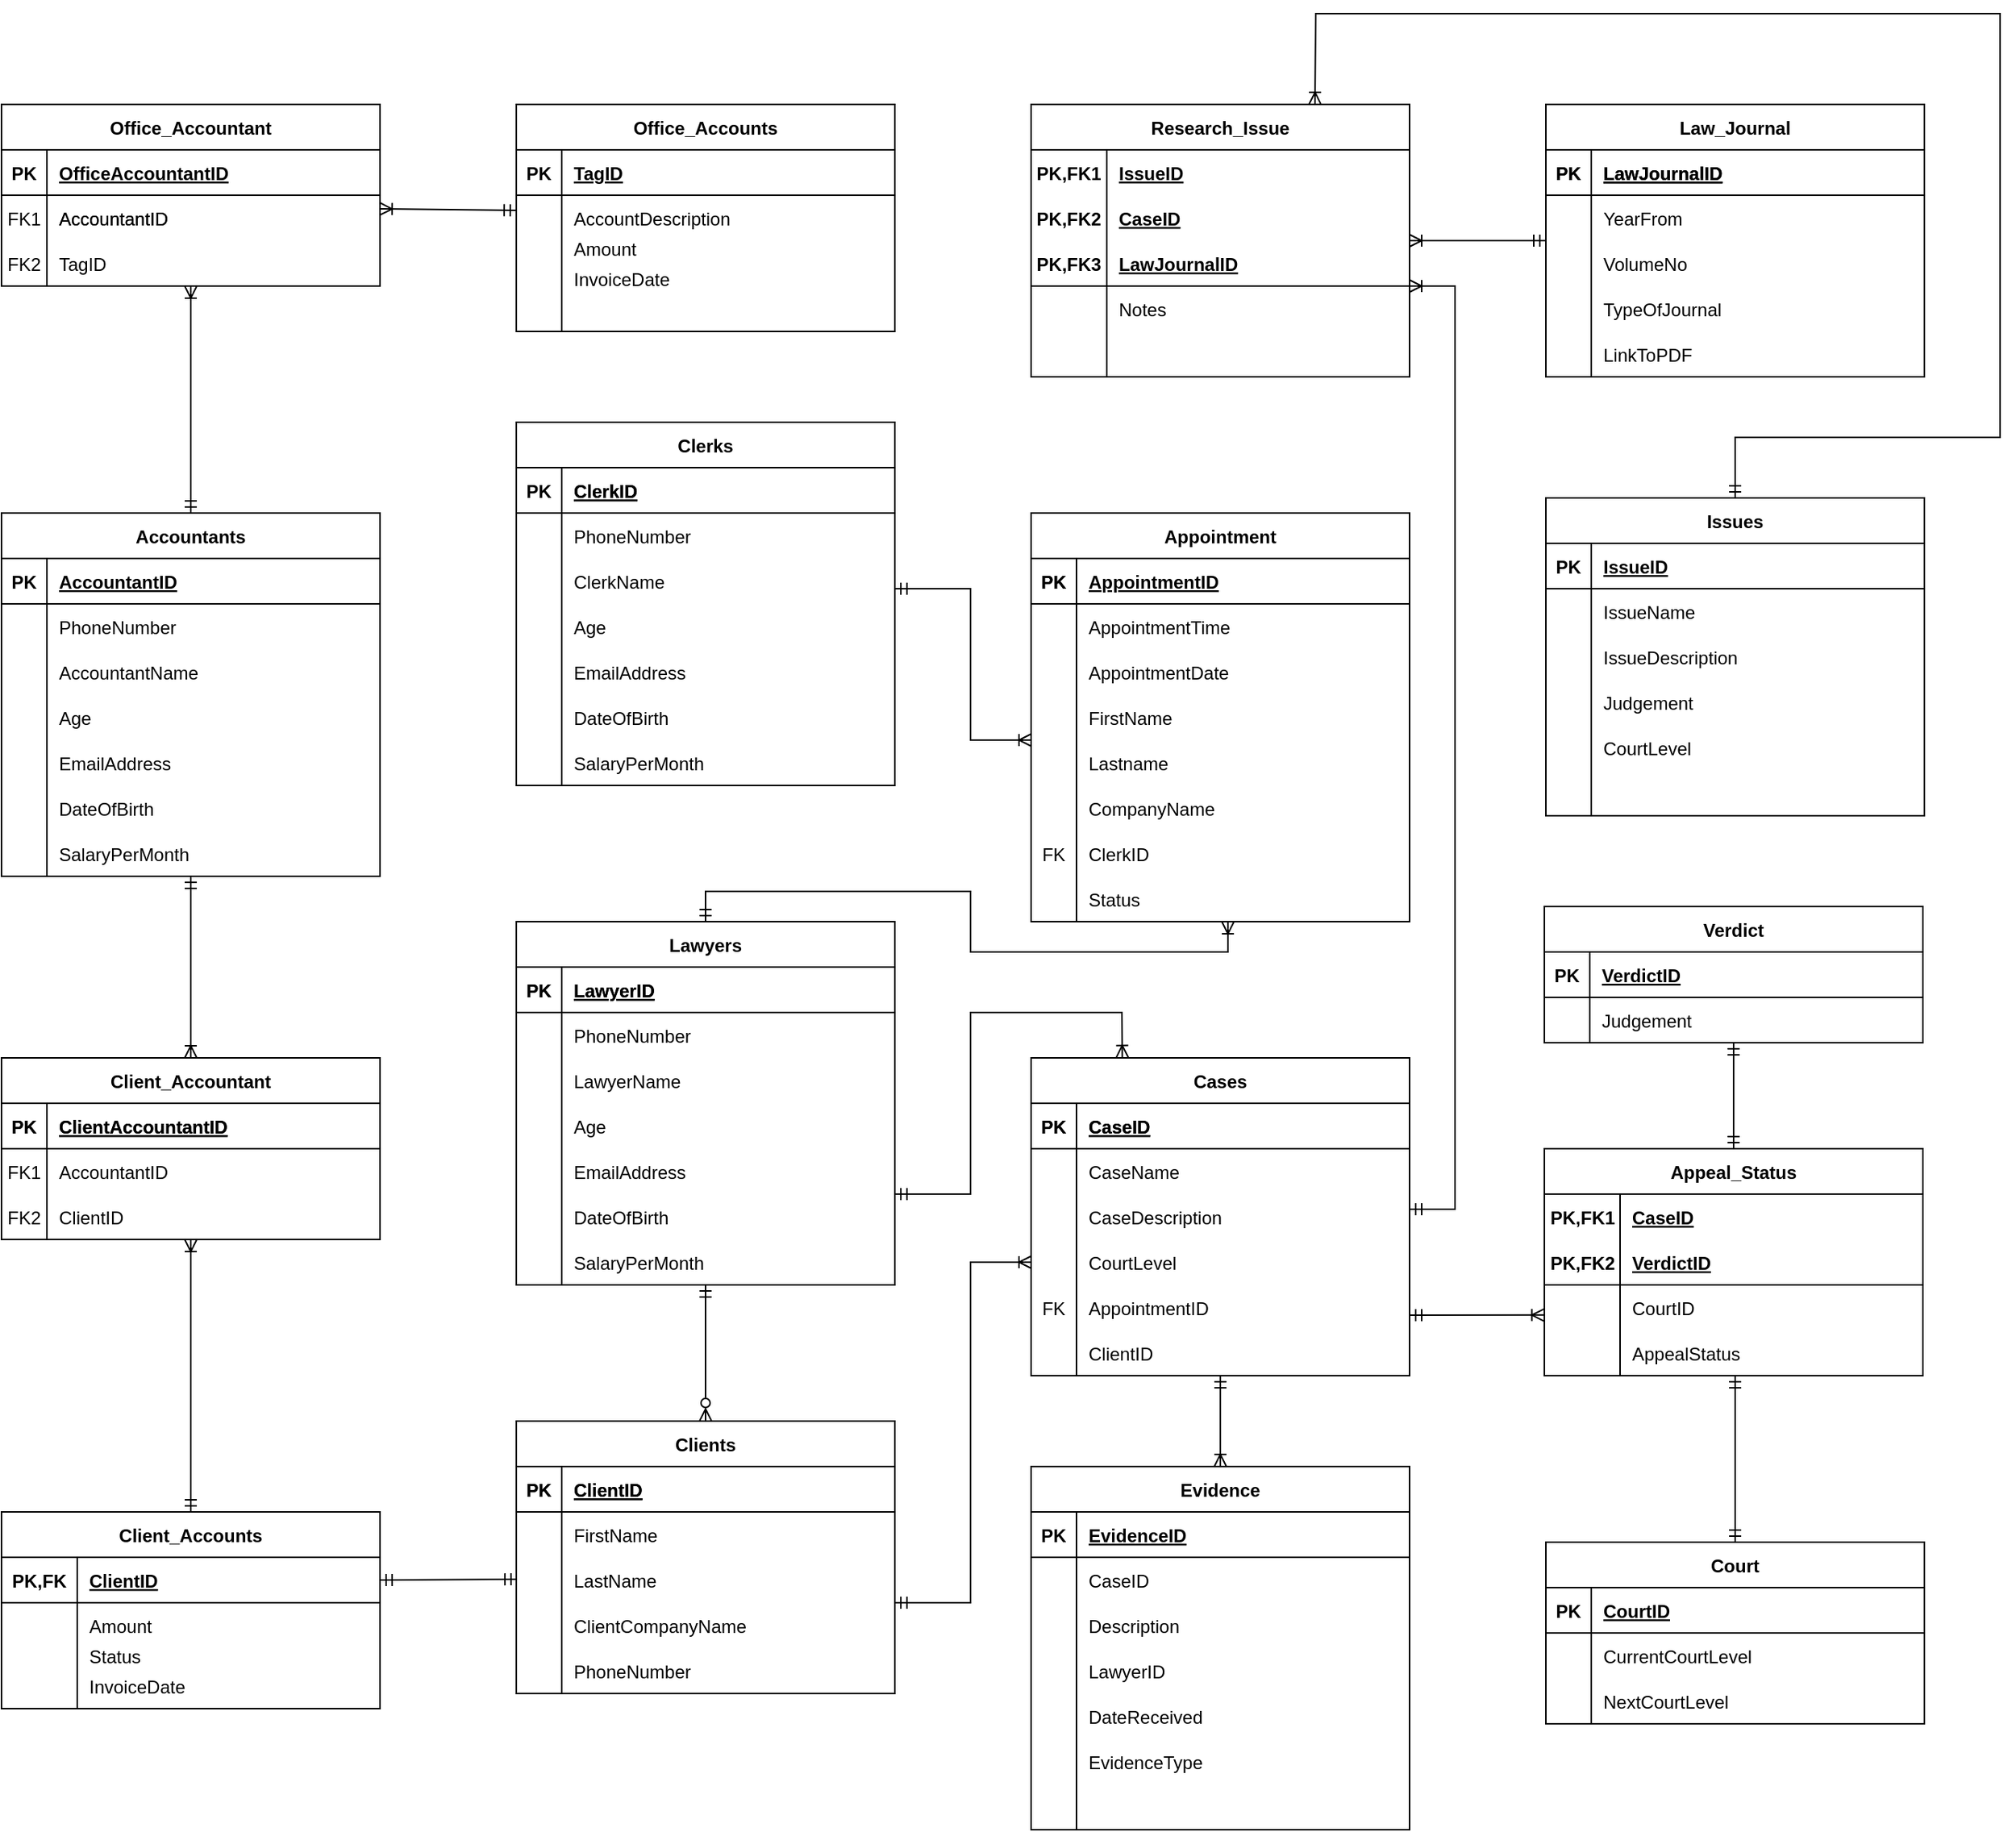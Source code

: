 <mxfile version="20.8.8" type="github"><diagram id="R2lEEEUBdFMjLlhIrx00" name="Page-1"><mxGraphModel dx="2072" dy="1182" grid="1" gridSize="10" guides="1" tooltips="1" connect="1" arrows="1" fold="1" page="1" pageScale="1" pageWidth="850" pageHeight="1100" math="0" shadow="0" extFonts="Permanent Marker^https://fonts.googleapis.com/css?family=Permanent+Marker"><root><mxCell id="0"/><mxCell id="1" parent="0"/><mxCell id="IzDgiMhlHj6nQ5cnZe2b-37" value="Accountants" style="shape=table;startSize=30;container=1;collapsible=1;childLayout=tableLayout;fixedRows=1;rowLines=0;fontStyle=1;align=center;resizeLast=1;" vertex="1" parent="1"><mxGeometry x="1080" y="770" width="250" height="240" as="geometry"/></mxCell><mxCell id="IzDgiMhlHj6nQ5cnZe2b-38" value="" style="shape=partialRectangle;collapsible=0;dropTarget=0;pointerEvents=0;fillColor=none;points=[[0,0.5],[1,0.5]];portConstraint=eastwest;top=0;left=0;right=0;bottom=1;" vertex="1" parent="IzDgiMhlHj6nQ5cnZe2b-37"><mxGeometry y="30" width="250" height="30" as="geometry"/></mxCell><mxCell id="IzDgiMhlHj6nQ5cnZe2b-39" value="PK" style="shape=partialRectangle;overflow=hidden;connectable=0;fillColor=none;top=0;left=0;bottom=0;right=0;fontStyle=1;" vertex="1" parent="IzDgiMhlHj6nQ5cnZe2b-38"><mxGeometry width="30" height="30" as="geometry"><mxRectangle width="30" height="30" as="alternateBounds"/></mxGeometry></mxCell><mxCell id="IzDgiMhlHj6nQ5cnZe2b-40" value="AccountantID" style="shape=partialRectangle;overflow=hidden;connectable=0;fillColor=none;top=0;left=0;bottom=0;right=0;align=left;spacingLeft=6;fontStyle=5;" vertex="1" parent="IzDgiMhlHj6nQ5cnZe2b-38"><mxGeometry x="30" width="220" height="30" as="geometry"><mxRectangle width="220" height="30" as="alternateBounds"/></mxGeometry></mxCell><mxCell id="IzDgiMhlHj6nQ5cnZe2b-41" value="" style="shape=partialRectangle;collapsible=0;dropTarget=0;pointerEvents=0;fillColor=none;points=[[0,0.5],[1,0.5]];portConstraint=eastwest;top=0;left=0;right=0;bottom=0;" vertex="1" parent="IzDgiMhlHj6nQ5cnZe2b-37"><mxGeometry y="60" width="250" height="180" as="geometry"/></mxCell><mxCell id="IzDgiMhlHj6nQ5cnZe2b-42" value="" style="shape=partialRectangle;overflow=hidden;connectable=0;fillColor=none;top=0;left=0;bottom=0;right=0;" vertex="1" parent="IzDgiMhlHj6nQ5cnZe2b-41"><mxGeometry width="30" height="180" as="geometry"><mxRectangle width="30" height="180" as="alternateBounds"/></mxGeometry></mxCell><mxCell id="IzDgiMhlHj6nQ5cnZe2b-43" value="" style="shape=partialRectangle;overflow=hidden;connectable=0;fillColor=none;top=0;left=0;bottom=0;right=0;align=left;spacingLeft=6;" vertex="1" parent="IzDgiMhlHj6nQ5cnZe2b-41"><mxGeometry x="30" width="220" height="180" as="geometry"><mxRectangle width="220" height="180" as="alternateBounds"/></mxGeometry></mxCell><mxCell id="IzDgiMhlHj6nQ5cnZe2b-44" value="AccountantName" style="shape=partialRectangle;overflow=hidden;connectable=0;fillColor=none;top=0;left=0;bottom=0;right=0;align=left;spacingLeft=6;" vertex="1" parent="1"><mxGeometry x="1110" y="860" width="220" height="30" as="geometry"/></mxCell><mxCell id="IzDgiMhlHj6nQ5cnZe2b-45" value="Age" style="shape=partialRectangle;overflow=hidden;connectable=0;fillColor=none;top=0;left=0;bottom=0;right=0;align=left;spacingLeft=6;" vertex="1" parent="1"><mxGeometry x="1110" y="890" width="220" height="30" as="geometry"/></mxCell><mxCell id="IzDgiMhlHj6nQ5cnZe2b-46" value="EmailAddress" style="shape=partialRectangle;overflow=hidden;connectable=0;fillColor=none;top=0;left=0;bottom=0;right=0;align=left;spacingLeft=6;" vertex="1" parent="1"><mxGeometry x="1110" y="920" width="220" height="30" as="geometry"/></mxCell><mxCell id="IzDgiMhlHj6nQ5cnZe2b-47" value="DateOfBirth" style="shape=partialRectangle;overflow=hidden;connectable=0;fillColor=none;top=0;left=0;bottom=0;right=0;align=left;spacingLeft=6;" vertex="1" parent="1"><mxGeometry x="1110" y="950" width="220" height="30" as="geometry"/></mxCell><mxCell id="IzDgiMhlHj6nQ5cnZe2b-48" value="SalaryPerMonth" style="shape=partialRectangle;overflow=hidden;connectable=0;fillColor=none;top=0;left=0;bottom=0;right=0;align=left;spacingLeft=6;" vertex="1" parent="1"><mxGeometry x="1110" y="980" width="220" height="30" as="geometry"/></mxCell><mxCell id="IzDgiMhlHj6nQ5cnZe2b-49" value="PhoneNumber" style="shape=partialRectangle;overflow=hidden;connectable=0;fillColor=none;top=0;left=0;bottom=0;right=0;align=left;spacingLeft=6;" vertex="1" parent="1"><mxGeometry x="1110" y="830" width="220" height="30" as="geometry"/></mxCell><mxCell id="IzDgiMhlHj6nQ5cnZe2b-50" value="Lawyers" style="shape=table;startSize=30;container=1;collapsible=1;childLayout=tableLayout;fixedRows=1;rowLines=0;fontStyle=1;align=center;resizeLast=1;" vertex="1" parent="1"><mxGeometry x="1420" y="1040" width="250" height="240" as="geometry"/></mxCell><mxCell id="IzDgiMhlHj6nQ5cnZe2b-51" value="" style="shape=partialRectangle;collapsible=0;dropTarget=0;pointerEvents=0;fillColor=none;points=[[0,0.5],[1,0.5]];portConstraint=eastwest;top=0;left=0;right=0;bottom=1;" vertex="1" parent="IzDgiMhlHj6nQ5cnZe2b-50"><mxGeometry y="30" width="250" height="30" as="geometry"/></mxCell><mxCell id="IzDgiMhlHj6nQ5cnZe2b-52" value="PK" style="shape=partialRectangle;overflow=hidden;connectable=0;fillColor=none;top=0;left=0;bottom=0;right=0;fontStyle=1;" vertex="1" parent="IzDgiMhlHj6nQ5cnZe2b-51"><mxGeometry width="30" height="30" as="geometry"><mxRectangle width="30" height="30" as="alternateBounds"/></mxGeometry></mxCell><mxCell id="IzDgiMhlHj6nQ5cnZe2b-53" value="LawyerID" style="shape=partialRectangle;overflow=hidden;connectable=0;fillColor=none;top=0;left=0;bottom=0;right=0;align=left;spacingLeft=6;fontStyle=5;" vertex="1" parent="IzDgiMhlHj6nQ5cnZe2b-51"><mxGeometry x="30" width="220" height="30" as="geometry"><mxRectangle width="220" height="30" as="alternateBounds"/></mxGeometry></mxCell><mxCell id="IzDgiMhlHj6nQ5cnZe2b-54" value="" style="shape=partialRectangle;collapsible=0;dropTarget=0;pointerEvents=0;fillColor=none;points=[[0,0.5],[1,0.5]];portConstraint=eastwest;top=0;left=0;right=0;bottom=0;" vertex="1" parent="IzDgiMhlHj6nQ5cnZe2b-50"><mxGeometry y="60" width="250" height="180" as="geometry"/></mxCell><mxCell id="IzDgiMhlHj6nQ5cnZe2b-55" value="" style="shape=partialRectangle;overflow=hidden;connectable=0;fillColor=none;top=0;left=0;bottom=0;right=0;" vertex="1" parent="IzDgiMhlHj6nQ5cnZe2b-54"><mxGeometry width="30" height="180" as="geometry"><mxRectangle width="30" height="180" as="alternateBounds"/></mxGeometry></mxCell><mxCell id="IzDgiMhlHj6nQ5cnZe2b-56" value="" style="shape=partialRectangle;overflow=hidden;connectable=0;fillColor=none;top=0;left=0;bottom=0;right=0;align=left;spacingLeft=6;" vertex="1" parent="IzDgiMhlHj6nQ5cnZe2b-54"><mxGeometry x="30" width="220" height="180" as="geometry"><mxRectangle width="220" height="180" as="alternateBounds"/></mxGeometry></mxCell><mxCell id="IzDgiMhlHj6nQ5cnZe2b-57" value="Age" style="shape=partialRectangle;overflow=hidden;connectable=0;fillColor=none;top=0;left=0;bottom=0;right=0;align=left;spacingLeft=6;" vertex="1" parent="1"><mxGeometry x="1450" y="830" width="220" height="30" as="geometry"/></mxCell><mxCell id="IzDgiMhlHj6nQ5cnZe2b-58" value="EmailAddress" style="shape=partialRectangle;overflow=hidden;connectable=0;fillColor=none;top=0;left=0;bottom=0;right=0;align=left;spacingLeft=6;" vertex="1" parent="1"><mxGeometry x="1450" y="860" width="220" height="30" as="geometry"/></mxCell><mxCell id="IzDgiMhlHj6nQ5cnZe2b-59" value="DateOfBirth" style="shape=partialRectangle;overflow=hidden;connectable=0;fillColor=none;top=0;left=0;bottom=0;right=0;align=left;spacingLeft=6;" vertex="1" parent="1"><mxGeometry x="1450" y="890" width="220" height="30" as="geometry"/></mxCell><mxCell id="IzDgiMhlHj6nQ5cnZe2b-60" value="SalaryPerMonth" style="shape=partialRectangle;overflow=hidden;connectable=0;fillColor=none;top=0;left=0;bottom=0;right=0;align=left;spacingLeft=6;" vertex="1" parent="1"><mxGeometry x="1450" y="920" width="220" height="30" as="geometry"/></mxCell><mxCell id="IzDgiMhlHj6nQ5cnZe2b-61" value="PhoneNumber" style="shape=partialRectangle;overflow=hidden;connectable=0;fillColor=none;top=0;left=0;bottom=0;right=0;align=left;spacingLeft=6;" vertex="1" parent="1"><mxGeometry x="1450" y="770" width="220" height="30" as="geometry"/></mxCell><mxCell id="IzDgiMhlHj6nQ5cnZe2b-62" value="Clerks" style="shape=table;startSize=30;container=1;collapsible=1;childLayout=tableLayout;fixedRows=1;rowLines=0;fontStyle=1;align=center;resizeLast=1;" vertex="1" parent="1"><mxGeometry x="1420" y="710" width="250" height="240" as="geometry"><mxRectangle x="690" y="790" width="80" height="30" as="alternateBounds"/></mxGeometry></mxCell><mxCell id="IzDgiMhlHj6nQ5cnZe2b-63" value="" style="shape=partialRectangle;collapsible=0;dropTarget=0;pointerEvents=0;fillColor=none;points=[[0,0.5],[1,0.5]];portConstraint=eastwest;top=0;left=0;right=0;bottom=1;" vertex="1" parent="IzDgiMhlHj6nQ5cnZe2b-62"><mxGeometry y="30" width="250" height="30" as="geometry"/></mxCell><mxCell id="IzDgiMhlHj6nQ5cnZe2b-64" value="PK" style="shape=partialRectangle;overflow=hidden;connectable=0;fillColor=none;top=0;left=0;bottom=0;right=0;fontStyle=1;" vertex="1" parent="IzDgiMhlHj6nQ5cnZe2b-63"><mxGeometry width="30" height="30" as="geometry"><mxRectangle width="30" height="30" as="alternateBounds"/></mxGeometry></mxCell><mxCell id="IzDgiMhlHj6nQ5cnZe2b-65" value="" style="shape=partialRectangle;overflow=hidden;connectable=0;fillColor=none;top=0;left=0;bottom=0;right=0;align=left;spacingLeft=6;fontStyle=5;" vertex="1" parent="IzDgiMhlHj6nQ5cnZe2b-63"><mxGeometry x="30" width="220" height="30" as="geometry"><mxRectangle width="220" height="30" as="alternateBounds"/></mxGeometry></mxCell><mxCell id="IzDgiMhlHj6nQ5cnZe2b-66" value="" style="shape=partialRectangle;collapsible=0;dropTarget=0;pointerEvents=0;fillColor=none;points=[[0,0.5],[1,0.5]];portConstraint=eastwest;top=0;left=0;right=0;bottom=0;" vertex="1" parent="IzDgiMhlHj6nQ5cnZe2b-62"><mxGeometry y="60" width="250" height="180" as="geometry"/></mxCell><mxCell id="IzDgiMhlHj6nQ5cnZe2b-67" value="" style="shape=partialRectangle;overflow=hidden;connectable=0;fillColor=none;top=0;left=0;bottom=0;right=0;" vertex="1" parent="IzDgiMhlHj6nQ5cnZe2b-66"><mxGeometry width="30" height="180" as="geometry"><mxRectangle width="30" height="180" as="alternateBounds"/></mxGeometry></mxCell><mxCell id="IzDgiMhlHj6nQ5cnZe2b-68" value="" style="shape=partialRectangle;overflow=hidden;connectable=0;fillColor=none;top=0;left=0;bottom=0;right=0;align=left;spacingLeft=6;" vertex="1" parent="IzDgiMhlHj6nQ5cnZe2b-66"><mxGeometry x="30" width="220" height="180" as="geometry"><mxRectangle width="220" height="180" as="alternateBounds"/></mxGeometry></mxCell><mxCell id="IzDgiMhlHj6nQ5cnZe2b-69" value="ClerkName" style="shape=partialRectangle;overflow=hidden;connectable=0;fillColor=none;top=0;left=0;bottom=0;right=0;align=left;spacingLeft=6;" vertex="1" parent="1"><mxGeometry x="1450" y="800" width="220" height="30" as="geometry"/></mxCell><mxCell id="IzDgiMhlHj6nQ5cnZe2b-70" value="Court" style="shape=table;startSize=30;container=1;collapsible=1;childLayout=tableLayout;fixedRows=1;rowLines=0;fontStyle=1;align=center;resizeLast=1;" vertex="1" parent="1"><mxGeometry x="2100" y="1450" width="250" height="120" as="geometry"/></mxCell><mxCell id="IzDgiMhlHj6nQ5cnZe2b-71" value="" style="shape=partialRectangle;collapsible=0;dropTarget=0;pointerEvents=0;fillColor=none;points=[[0,0.5],[1,0.5]];portConstraint=eastwest;top=0;left=0;right=0;bottom=1;" vertex="1" parent="IzDgiMhlHj6nQ5cnZe2b-70"><mxGeometry y="30" width="250" height="30" as="geometry"/></mxCell><mxCell id="IzDgiMhlHj6nQ5cnZe2b-72" value="PK" style="shape=partialRectangle;overflow=hidden;connectable=0;fillColor=none;top=0;left=0;bottom=0;right=0;fontStyle=1;" vertex="1" parent="IzDgiMhlHj6nQ5cnZe2b-71"><mxGeometry width="30" height="30" as="geometry"><mxRectangle width="30" height="30" as="alternateBounds"/></mxGeometry></mxCell><mxCell id="IzDgiMhlHj6nQ5cnZe2b-73" value="CourtID" style="shape=partialRectangle;overflow=hidden;connectable=0;fillColor=none;top=0;left=0;bottom=0;right=0;align=left;spacingLeft=6;fontStyle=5;" vertex="1" parent="IzDgiMhlHj6nQ5cnZe2b-71"><mxGeometry x="30" width="220" height="30" as="geometry"><mxRectangle width="220" height="30" as="alternateBounds"/></mxGeometry></mxCell><mxCell id="IzDgiMhlHj6nQ5cnZe2b-74" value="" style="shape=partialRectangle;collapsible=0;dropTarget=0;pointerEvents=0;fillColor=none;points=[[0,0.5],[1,0.5]];portConstraint=eastwest;top=0;left=0;right=0;bottom=0;" vertex="1" parent="IzDgiMhlHj6nQ5cnZe2b-70"><mxGeometry y="60" width="250" height="60" as="geometry"/></mxCell><mxCell id="IzDgiMhlHj6nQ5cnZe2b-75" value="" style="shape=partialRectangle;overflow=hidden;connectable=0;fillColor=none;top=0;left=0;bottom=0;right=0;" vertex="1" parent="IzDgiMhlHj6nQ5cnZe2b-74"><mxGeometry width="30" height="60" as="geometry"><mxRectangle width="30" height="60" as="alternateBounds"/></mxGeometry></mxCell><mxCell id="IzDgiMhlHj6nQ5cnZe2b-76" value="" style="shape=partialRectangle;overflow=hidden;connectable=0;fillColor=none;top=0;left=0;bottom=0;right=0;align=left;spacingLeft=6;" vertex="1" parent="IzDgiMhlHj6nQ5cnZe2b-74"><mxGeometry x="30" width="220" height="60" as="geometry"><mxRectangle width="220" height="60" as="alternateBounds"/></mxGeometry></mxCell><mxCell id="IzDgiMhlHj6nQ5cnZe2b-77" value="NextCourtLevel" style="shape=partialRectangle;overflow=hidden;connectable=0;fillColor=none;top=0;left=0;bottom=0;right=0;align=left;spacingLeft=6;" vertex="1" parent="1"><mxGeometry x="2130" y="1540" width="220" height="30" as="geometry"/></mxCell><mxCell id="IzDgiMhlHj6nQ5cnZe2b-78" value="CurrentCourtLevel" style="shape=partialRectangle;overflow=hidden;connectable=0;fillColor=none;top=0;left=0;bottom=0;right=0;align=left;spacingLeft=6;" vertex="1" parent="1"><mxGeometry x="2130" y="1510" width="220" height="30" as="geometry"/></mxCell><mxCell id="IzDgiMhlHj6nQ5cnZe2b-79" value="Law_Journal" style="shape=table;startSize=30;container=1;collapsible=1;childLayout=tableLayout;fixedRows=1;rowLines=0;fontStyle=1;align=center;resizeLast=1;" vertex="1" parent="1"><mxGeometry x="2100" y="500" width="250" height="180" as="geometry"/></mxCell><mxCell id="IzDgiMhlHj6nQ5cnZe2b-80" value="" style="shape=partialRectangle;collapsible=0;dropTarget=0;pointerEvents=0;fillColor=none;points=[[0,0.5],[1,0.5]];portConstraint=eastwest;top=0;left=0;right=0;bottom=1;" vertex="1" parent="IzDgiMhlHj6nQ5cnZe2b-79"><mxGeometry y="30" width="250" height="30" as="geometry"/></mxCell><mxCell id="IzDgiMhlHj6nQ5cnZe2b-81" value="PK" style="shape=partialRectangle;overflow=hidden;connectable=0;fillColor=none;top=0;left=0;bottom=0;right=0;fontStyle=1;" vertex="1" parent="IzDgiMhlHj6nQ5cnZe2b-80"><mxGeometry width="30" height="30" as="geometry"><mxRectangle width="30" height="30" as="alternateBounds"/></mxGeometry></mxCell><mxCell id="IzDgiMhlHj6nQ5cnZe2b-82" value="LawJournalID" style="shape=partialRectangle;overflow=hidden;connectable=0;fillColor=none;top=0;left=0;bottom=0;right=0;align=left;spacingLeft=6;fontStyle=5;" vertex="1" parent="IzDgiMhlHj6nQ5cnZe2b-80"><mxGeometry x="30" width="220" height="30" as="geometry"><mxRectangle width="220" height="30" as="alternateBounds"/></mxGeometry></mxCell><mxCell id="IzDgiMhlHj6nQ5cnZe2b-83" value="" style="shape=partialRectangle;collapsible=0;dropTarget=0;pointerEvents=0;fillColor=none;points=[[0,0.5],[1,0.5]];portConstraint=eastwest;top=0;left=0;right=0;bottom=0;" vertex="1" parent="IzDgiMhlHj6nQ5cnZe2b-79"><mxGeometry y="60" width="250" height="120" as="geometry"/></mxCell><mxCell id="IzDgiMhlHj6nQ5cnZe2b-84" value="" style="shape=partialRectangle;overflow=hidden;connectable=0;fillColor=none;top=0;left=0;bottom=0;right=0;" vertex="1" parent="IzDgiMhlHj6nQ5cnZe2b-83"><mxGeometry width="30" height="120" as="geometry"><mxRectangle width="30" height="120" as="alternateBounds"/></mxGeometry></mxCell><mxCell id="IzDgiMhlHj6nQ5cnZe2b-85" value="" style="shape=partialRectangle;overflow=hidden;connectable=0;fillColor=none;top=0;left=0;bottom=0;right=0;align=left;spacingLeft=6;" vertex="1" parent="IzDgiMhlHj6nQ5cnZe2b-83"><mxGeometry x="30" width="220" height="120" as="geometry"><mxRectangle width="220" height="120" as="alternateBounds"/></mxGeometry></mxCell><mxCell id="IzDgiMhlHj6nQ5cnZe2b-86" value="YearFrom" style="shape=partialRectangle;overflow=hidden;connectable=0;fillColor=none;top=0;left=0;bottom=0;right=0;align=left;spacingLeft=6;" vertex="1" parent="1"><mxGeometry x="2130" y="560" width="220" height="30" as="geometry"/></mxCell><mxCell id="IzDgiMhlHj6nQ5cnZe2b-87" value="VolumeNo" style="shape=partialRectangle;overflow=hidden;connectable=0;fillColor=none;top=0;left=0;bottom=0;right=0;align=left;spacingLeft=6;" vertex="1" parent="1"><mxGeometry x="2130" y="590" width="220" height="30" as="geometry"/></mxCell><mxCell id="IzDgiMhlHj6nQ5cnZe2b-88" value="TypeOfJournal" style="shape=partialRectangle;overflow=hidden;connectable=0;fillColor=none;top=0;left=0;bottom=0;right=0;align=left;spacingLeft=6;" vertex="1" parent="1"><mxGeometry x="2130" y="620" width="220" height="30" as="geometry"/></mxCell><mxCell id="IzDgiMhlHj6nQ5cnZe2b-89" value="LinkToPDF" style="shape=partialRectangle;overflow=hidden;connectable=0;fillColor=none;top=0;left=0;bottom=0;right=0;align=left;spacingLeft=6;" vertex="1" parent="1"><mxGeometry x="2130" y="650" width="220" height="30" as="geometry"/></mxCell><mxCell id="IzDgiMhlHj6nQ5cnZe2b-94" value="Cases" style="shape=table;startSize=30;container=1;collapsible=1;childLayout=tableLayout;fixedRows=1;rowLines=0;fontStyle=1;align=center;resizeLast=1;" vertex="1" parent="1"><mxGeometry x="1760" y="1130" width="250" height="210" as="geometry"/></mxCell><mxCell id="IzDgiMhlHj6nQ5cnZe2b-95" value="" style="shape=partialRectangle;collapsible=0;dropTarget=0;pointerEvents=0;fillColor=none;points=[[0,0.5],[1,0.5]];portConstraint=eastwest;top=0;left=0;right=0;bottom=1;" vertex="1" parent="IzDgiMhlHj6nQ5cnZe2b-94"><mxGeometry y="30" width="250" height="30" as="geometry"/></mxCell><mxCell id="IzDgiMhlHj6nQ5cnZe2b-96" value="PK" style="shape=partialRectangle;overflow=hidden;connectable=0;fillColor=none;top=0;left=0;bottom=0;right=0;fontStyle=1;" vertex="1" parent="IzDgiMhlHj6nQ5cnZe2b-95"><mxGeometry width="30" height="30" as="geometry"><mxRectangle width="30" height="30" as="alternateBounds"/></mxGeometry></mxCell><mxCell id="IzDgiMhlHj6nQ5cnZe2b-97" value="CaseID" style="shape=partialRectangle;overflow=hidden;connectable=0;fillColor=none;top=0;left=0;bottom=0;right=0;align=left;spacingLeft=6;fontStyle=5;" vertex="1" parent="IzDgiMhlHj6nQ5cnZe2b-95"><mxGeometry x="30" width="220" height="30" as="geometry"><mxRectangle width="220" height="30" as="alternateBounds"/></mxGeometry></mxCell><mxCell id="IzDgiMhlHj6nQ5cnZe2b-98" value="" style="shape=partialRectangle;collapsible=0;dropTarget=0;pointerEvents=0;fillColor=none;points=[[0,0.5],[1,0.5]];portConstraint=eastwest;top=0;left=0;right=0;bottom=0;" vertex="1" parent="IzDgiMhlHj6nQ5cnZe2b-94"><mxGeometry y="60" width="250" height="150" as="geometry"/></mxCell><mxCell id="IzDgiMhlHj6nQ5cnZe2b-99" value="" style="shape=partialRectangle;overflow=hidden;connectable=0;fillColor=none;top=0;left=0;bottom=0;right=0;" vertex="1" parent="IzDgiMhlHj6nQ5cnZe2b-98"><mxGeometry width="30" height="150" as="geometry"><mxRectangle width="30" height="150" as="alternateBounds"/></mxGeometry></mxCell><mxCell id="IzDgiMhlHj6nQ5cnZe2b-100" value="" style="shape=partialRectangle;overflow=hidden;connectable=0;fillColor=none;top=0;left=0;bottom=0;right=0;align=left;spacingLeft=6;" vertex="1" parent="IzDgiMhlHj6nQ5cnZe2b-98"><mxGeometry x="30" width="220" height="150" as="geometry"><mxRectangle width="220" height="150" as="alternateBounds"/></mxGeometry></mxCell><mxCell id="IzDgiMhlHj6nQ5cnZe2b-101" value="CaseName" style="shape=partialRectangle;overflow=hidden;connectable=0;fillColor=none;top=0;left=0;bottom=0;right=0;align=left;spacingLeft=6;" vertex="1" parent="1"><mxGeometry x="1790" y="1190" width="220" height="30" as="geometry"/></mxCell><mxCell id="IzDgiMhlHj6nQ5cnZe2b-102" value="CaseDescription" style="shape=partialRectangle;overflow=hidden;connectable=0;fillColor=none;top=0;left=0;bottom=0;right=0;align=left;spacingLeft=6;" vertex="1" parent="1"><mxGeometry x="1790" y="1220" width="220" height="30" as="geometry"/></mxCell><mxCell id="IzDgiMhlHj6nQ5cnZe2b-103" value="AppointmentID" style="shape=partialRectangle;overflow=hidden;connectable=0;fillColor=none;top=0;left=0;bottom=0;right=0;align=left;spacingLeft=6;" vertex="1" parent="1"><mxGeometry x="1790" y="1280" width="220" height="30" as="geometry"/></mxCell><mxCell id="IzDgiMhlHj6nQ5cnZe2b-104" value="CourtLevel" style="shape=partialRectangle;overflow=hidden;connectable=0;fillColor=none;top=0;left=0;bottom=0;right=0;align=left;spacingLeft=6;" vertex="1" parent="1"><mxGeometry x="1790" y="1250" width="220" height="30" as="geometry"/></mxCell><mxCell id="IzDgiMhlHj6nQ5cnZe2b-105" value="ClientID" style="shape=partialRectangle;overflow=hidden;connectable=0;fillColor=none;top=0;left=0;bottom=0;right=0;align=left;spacingLeft=6;" vertex="1" parent="1"><mxGeometry x="1790" y="1310" width="220" height="30" as="geometry"/></mxCell><mxCell id="IzDgiMhlHj6nQ5cnZe2b-106" value="Appeal_Status" style="shape=table;startSize=30;container=1;collapsible=1;childLayout=tableLayout;fixedRows=1;rowLines=0;fontStyle=1;align=center;resizeLast=1;" vertex="1" parent="1"><mxGeometry x="2099" y="1190" width="250" height="150" as="geometry"/></mxCell><mxCell id="IzDgiMhlHj6nQ5cnZe2b-107" value="" style="shape=partialRectangle;collapsible=0;dropTarget=0;pointerEvents=0;fillColor=none;points=[[0,0.5],[1,0.5]];portConstraint=eastwest;top=0;left=0;right=0;bottom=1;" vertex="1" parent="IzDgiMhlHj6nQ5cnZe2b-106"><mxGeometry y="30" width="250" height="60" as="geometry"/></mxCell><mxCell id="IzDgiMhlHj6nQ5cnZe2b-108" value="" style="shape=partialRectangle;overflow=hidden;connectable=0;fillColor=none;top=0;left=0;bottom=0;right=0;fontStyle=1;" vertex="1" parent="IzDgiMhlHj6nQ5cnZe2b-107"><mxGeometry width="50" height="60" as="geometry"><mxRectangle width="50" height="60" as="alternateBounds"/></mxGeometry></mxCell><mxCell id="IzDgiMhlHj6nQ5cnZe2b-109" value="" style="shape=partialRectangle;overflow=hidden;connectable=0;fillColor=none;top=0;left=0;bottom=0;right=0;align=left;spacingLeft=6;fontStyle=5;" vertex="1" parent="IzDgiMhlHj6nQ5cnZe2b-107"><mxGeometry x="50" width="200" height="60" as="geometry"><mxRectangle width="200" height="60" as="alternateBounds"/></mxGeometry></mxCell><mxCell id="IzDgiMhlHj6nQ5cnZe2b-110" value="" style="shape=partialRectangle;collapsible=0;dropTarget=0;pointerEvents=0;fillColor=none;points=[[0,0.5],[1,0.5]];portConstraint=eastwest;top=0;left=0;right=0;bottom=0;" vertex="1" parent="IzDgiMhlHj6nQ5cnZe2b-106"><mxGeometry y="90" width="250" height="60" as="geometry"/></mxCell><mxCell id="IzDgiMhlHj6nQ5cnZe2b-111" value="" style="shape=partialRectangle;overflow=hidden;connectable=0;fillColor=none;top=0;left=0;bottom=0;right=0;" vertex="1" parent="IzDgiMhlHj6nQ5cnZe2b-110"><mxGeometry width="50" height="60" as="geometry"><mxRectangle width="50" height="60" as="alternateBounds"/></mxGeometry></mxCell><mxCell id="IzDgiMhlHj6nQ5cnZe2b-112" value="" style="shape=partialRectangle;overflow=hidden;connectable=0;fillColor=none;top=0;left=0;bottom=0;right=0;align=left;spacingLeft=6;" vertex="1" parent="IzDgiMhlHj6nQ5cnZe2b-110"><mxGeometry x="50" width="200" height="60" as="geometry"><mxRectangle width="200" height="60" as="alternateBounds"/></mxGeometry></mxCell><mxCell id="IzDgiMhlHj6nQ5cnZe2b-113" value="VerdictID" style="shape=partialRectangle;overflow=hidden;connectable=0;fillColor=none;top=0;left=0;bottom=0;right=0;align=left;spacingLeft=6;fontStyle=5" vertex="1" parent="1"><mxGeometry x="2149" y="1250" width="200" height="30" as="geometry"/></mxCell><mxCell id="IzDgiMhlHj6nQ5cnZe2b-114" value="CourtID" style="shape=partialRectangle;overflow=hidden;connectable=0;fillColor=none;top=0;left=0;bottom=0;right=0;align=left;spacingLeft=6;" vertex="1" parent="1"><mxGeometry x="2149" y="1280" width="200" height="30" as="geometry"/></mxCell><mxCell id="IzDgiMhlHj6nQ5cnZe2b-115" value="AppealStatus" style="shape=partialRectangle;overflow=hidden;connectable=0;fillColor=none;top=0;left=0;bottom=0;right=0;align=left;spacingLeft=6;" vertex="1" parent="1"><mxGeometry x="2149" y="1310" width="200" height="30" as="geometry"/></mxCell><mxCell id="IzDgiMhlHj6nQ5cnZe2b-116" value="CaseID" style="shape=partialRectangle;overflow=hidden;connectable=0;fillColor=none;top=0;left=0;bottom=0;right=0;align=left;spacingLeft=6;fontStyle=5" vertex="1" parent="1"><mxGeometry x="2149" y="1220" width="200" height="30" as="geometry"/></mxCell><mxCell id="IzDgiMhlHj6nQ5cnZe2b-117" value="PK,FK1" style="shape=partialRectangle;overflow=hidden;connectable=0;fillColor=none;top=0;left=0;bottom=0;right=0;align=left;spacingLeft=6;fontStyle=1" vertex="1" parent="1"><mxGeometry x="2095" y="1220" width="60" height="30" as="geometry"/></mxCell><mxCell id="IzDgiMhlHj6nQ5cnZe2b-118" value="PK,FK2" style="shape=partialRectangle;overflow=hidden;connectable=0;fillColor=none;top=0;left=0;bottom=0;right=0;align=left;spacingLeft=6;fontStyle=1" vertex="1" parent="1"><mxGeometry x="2095" y="1250" width="60" height="30" as="geometry"/></mxCell><mxCell id="IzDgiMhlHj6nQ5cnZe2b-119" value="Verdict" style="shape=table;startSize=30;container=1;collapsible=1;childLayout=tableLayout;fixedRows=1;rowLines=0;fontStyle=1;align=center;resizeLast=1;" vertex="1" parent="1"><mxGeometry x="2099" y="1030" width="250" height="90" as="geometry"/></mxCell><mxCell id="IzDgiMhlHj6nQ5cnZe2b-120" value="" style="shape=partialRectangle;collapsible=0;dropTarget=0;pointerEvents=0;fillColor=none;points=[[0,0.5],[1,0.5]];portConstraint=eastwest;top=0;left=0;right=0;bottom=1;" vertex="1" parent="IzDgiMhlHj6nQ5cnZe2b-119"><mxGeometry y="30" width="250" height="30" as="geometry"/></mxCell><mxCell id="IzDgiMhlHj6nQ5cnZe2b-121" value="PK" style="shape=partialRectangle;overflow=hidden;connectable=0;fillColor=none;top=0;left=0;bottom=0;right=0;fontStyle=1;" vertex="1" parent="IzDgiMhlHj6nQ5cnZe2b-120"><mxGeometry width="30" height="30" as="geometry"><mxRectangle width="30" height="30" as="alternateBounds"/></mxGeometry></mxCell><mxCell id="IzDgiMhlHj6nQ5cnZe2b-122" value="VerdictID" style="shape=partialRectangle;overflow=hidden;connectable=0;fillColor=none;top=0;left=0;bottom=0;right=0;align=left;spacingLeft=6;fontStyle=5;" vertex="1" parent="IzDgiMhlHj6nQ5cnZe2b-120"><mxGeometry x="30" width="220" height="30" as="geometry"><mxRectangle width="220" height="30" as="alternateBounds"/></mxGeometry></mxCell><mxCell id="IzDgiMhlHj6nQ5cnZe2b-123" value="" style="shape=partialRectangle;collapsible=0;dropTarget=0;pointerEvents=0;fillColor=none;points=[[0,0.5],[1,0.5]];portConstraint=eastwest;top=0;left=0;right=0;bottom=0;" vertex="1" parent="IzDgiMhlHj6nQ5cnZe2b-119"><mxGeometry y="60" width="250" height="30" as="geometry"/></mxCell><mxCell id="IzDgiMhlHj6nQ5cnZe2b-124" value="" style="shape=partialRectangle;overflow=hidden;connectable=0;fillColor=none;top=0;left=0;bottom=0;right=0;" vertex="1" parent="IzDgiMhlHj6nQ5cnZe2b-123"><mxGeometry width="30" height="30" as="geometry"><mxRectangle width="30" height="30" as="alternateBounds"/></mxGeometry></mxCell><mxCell id="IzDgiMhlHj6nQ5cnZe2b-125" value="" style="shape=partialRectangle;overflow=hidden;connectable=0;fillColor=none;top=0;left=0;bottom=0;right=0;align=left;spacingLeft=6;" vertex="1" parent="IzDgiMhlHj6nQ5cnZe2b-123"><mxGeometry x="30" width="220" height="30" as="geometry"><mxRectangle width="220" height="30" as="alternateBounds"/></mxGeometry></mxCell><mxCell id="IzDgiMhlHj6nQ5cnZe2b-126" value="Judgement" style="shape=partialRectangle;overflow=hidden;connectable=0;fillColor=none;top=0;left=0;bottom=0;right=0;align=left;spacingLeft=6;" vertex="1" parent="1"><mxGeometry x="2129" y="1090" width="220" height="30" as="geometry"/></mxCell><mxCell id="IzDgiMhlHj6nQ5cnZe2b-127" value="Clients" style="shape=table;startSize=30;container=1;collapsible=1;childLayout=tableLayout;fixedRows=1;rowLines=0;fontStyle=1;align=center;resizeLast=1;" vertex="1" parent="1"><mxGeometry x="1420" y="1370" width="250" height="180" as="geometry"/></mxCell><mxCell id="IzDgiMhlHj6nQ5cnZe2b-128" value="" style="shape=partialRectangle;collapsible=0;dropTarget=0;pointerEvents=0;fillColor=none;points=[[0,0.5],[1,0.5]];portConstraint=eastwest;top=0;left=0;right=0;bottom=1;" vertex="1" parent="IzDgiMhlHj6nQ5cnZe2b-127"><mxGeometry y="30" width="250" height="30" as="geometry"/></mxCell><mxCell id="IzDgiMhlHj6nQ5cnZe2b-129" value="PK" style="shape=partialRectangle;overflow=hidden;connectable=0;fillColor=none;top=0;left=0;bottom=0;right=0;fontStyle=1;" vertex="1" parent="IzDgiMhlHj6nQ5cnZe2b-128"><mxGeometry width="30" height="30" as="geometry"><mxRectangle width="30" height="30" as="alternateBounds"/></mxGeometry></mxCell><mxCell id="IzDgiMhlHj6nQ5cnZe2b-130" value="ClientID" style="shape=partialRectangle;overflow=hidden;connectable=0;fillColor=none;top=0;left=0;bottom=0;right=0;align=left;spacingLeft=6;fontStyle=5;" vertex="1" parent="IzDgiMhlHj6nQ5cnZe2b-128"><mxGeometry x="30" width="220" height="30" as="geometry"><mxRectangle width="220" height="30" as="alternateBounds"/></mxGeometry></mxCell><mxCell id="IzDgiMhlHj6nQ5cnZe2b-131" value="" style="shape=partialRectangle;collapsible=0;dropTarget=0;pointerEvents=0;fillColor=none;points=[[0,0.5],[1,0.5]];portConstraint=eastwest;top=0;left=0;right=0;bottom=0;" vertex="1" parent="IzDgiMhlHj6nQ5cnZe2b-127"><mxGeometry y="60" width="250" height="120" as="geometry"/></mxCell><mxCell id="IzDgiMhlHj6nQ5cnZe2b-132" value="" style="shape=partialRectangle;overflow=hidden;connectable=0;fillColor=none;top=0;left=0;bottom=0;right=0;" vertex="1" parent="IzDgiMhlHj6nQ5cnZe2b-131"><mxGeometry width="30" height="120" as="geometry"><mxRectangle width="30" height="120" as="alternateBounds"/></mxGeometry></mxCell><mxCell id="IzDgiMhlHj6nQ5cnZe2b-133" value="" style="shape=partialRectangle;overflow=hidden;connectable=0;fillColor=none;top=0;left=0;bottom=0;right=0;align=left;spacingLeft=6;" vertex="1" parent="IzDgiMhlHj6nQ5cnZe2b-131"><mxGeometry x="30" width="220" height="120" as="geometry"><mxRectangle width="220" height="120" as="alternateBounds"/></mxGeometry></mxCell><mxCell id="IzDgiMhlHj6nQ5cnZe2b-134" value="FirstName" style="shape=partialRectangle;overflow=hidden;connectable=0;fillColor=none;top=0;left=0;bottom=0;right=0;align=left;spacingLeft=6;" vertex="1" parent="1"><mxGeometry x="1450" y="1430" width="220" height="30" as="geometry"/></mxCell><mxCell id="IzDgiMhlHj6nQ5cnZe2b-135" value="LastName" style="shape=partialRectangle;overflow=hidden;connectable=0;fillColor=none;top=0;left=0;bottom=0;right=0;align=left;spacingLeft=6;" vertex="1" parent="1"><mxGeometry x="1450" y="1460" width="220" height="30" as="geometry"/></mxCell><mxCell id="IzDgiMhlHj6nQ5cnZe2b-136" value="ClientCompanyName" style="shape=partialRectangle;overflow=hidden;connectable=0;fillColor=none;top=0;left=0;bottom=0;right=0;align=left;spacingLeft=6;" vertex="1" parent="1"><mxGeometry x="1450" y="1490" width="220" height="30" as="geometry"/></mxCell><mxCell id="IzDgiMhlHj6nQ5cnZe2b-137" value="PhoneNumber" style="shape=partialRectangle;overflow=hidden;connectable=0;fillColor=none;top=0;left=0;bottom=0;right=0;align=left;spacingLeft=6;" vertex="1" parent="1"><mxGeometry x="1450" y="1520" width="220" height="30" as="geometry"/></mxCell><mxCell id="IzDgiMhlHj6nQ5cnZe2b-138" value="Evidence" style="shape=table;startSize=30;container=1;collapsible=1;childLayout=tableLayout;fixedRows=1;rowLines=0;fontStyle=1;align=center;resizeLast=1;" vertex="1" parent="1"><mxGeometry x="1760" y="1400" width="250" height="240" as="geometry"/></mxCell><mxCell id="IzDgiMhlHj6nQ5cnZe2b-139" value="" style="shape=partialRectangle;collapsible=0;dropTarget=0;pointerEvents=0;fillColor=none;points=[[0,0.5],[1,0.5]];portConstraint=eastwest;top=0;left=0;right=0;bottom=1;" vertex="1" parent="IzDgiMhlHj6nQ5cnZe2b-138"><mxGeometry y="30" width="250" height="30" as="geometry"/></mxCell><mxCell id="IzDgiMhlHj6nQ5cnZe2b-140" value="PK" style="shape=partialRectangle;overflow=hidden;connectable=0;fillColor=none;top=0;left=0;bottom=0;right=0;fontStyle=1;" vertex="1" parent="IzDgiMhlHj6nQ5cnZe2b-139"><mxGeometry width="30" height="30" as="geometry"><mxRectangle width="30" height="30" as="alternateBounds"/></mxGeometry></mxCell><mxCell id="IzDgiMhlHj6nQ5cnZe2b-141" value="EvidenceID" style="shape=partialRectangle;overflow=hidden;connectable=0;fillColor=none;top=0;left=0;bottom=0;right=0;align=left;spacingLeft=6;fontStyle=5;" vertex="1" parent="IzDgiMhlHj6nQ5cnZe2b-139"><mxGeometry x="30" width="220" height="30" as="geometry"><mxRectangle width="220" height="30" as="alternateBounds"/></mxGeometry></mxCell><mxCell id="IzDgiMhlHj6nQ5cnZe2b-142" value="" style="shape=partialRectangle;collapsible=0;dropTarget=0;pointerEvents=0;fillColor=none;points=[[0,0.5],[1,0.5]];portConstraint=eastwest;top=0;left=0;right=0;bottom=0;" vertex="1" parent="IzDgiMhlHj6nQ5cnZe2b-138"><mxGeometry y="60" width="250" height="180" as="geometry"/></mxCell><mxCell id="IzDgiMhlHj6nQ5cnZe2b-143" value="" style="shape=partialRectangle;overflow=hidden;connectable=0;fillColor=none;top=0;left=0;bottom=0;right=0;" vertex="1" parent="IzDgiMhlHj6nQ5cnZe2b-142"><mxGeometry width="30" height="180" as="geometry"><mxRectangle width="30" height="180" as="alternateBounds"/></mxGeometry></mxCell><mxCell id="IzDgiMhlHj6nQ5cnZe2b-144" value="" style="shape=partialRectangle;overflow=hidden;connectable=0;fillColor=none;top=0;left=0;bottom=0;right=0;align=left;spacingLeft=6;" vertex="1" parent="IzDgiMhlHj6nQ5cnZe2b-142"><mxGeometry x="30" width="220" height="180" as="geometry"><mxRectangle width="220" height="180" as="alternateBounds"/></mxGeometry></mxCell><mxCell id="IzDgiMhlHj6nQ5cnZe2b-146" value="Description" style="shape=partialRectangle;overflow=hidden;connectable=0;fillColor=none;top=0;left=0;bottom=0;right=0;align=left;spacingLeft=6;" vertex="1" parent="1"><mxGeometry x="1790" y="1490" width="220" height="30" as="geometry"/></mxCell><mxCell id="IzDgiMhlHj6nQ5cnZe2b-147" value="LawyerID" style="shape=partialRectangle;overflow=hidden;connectable=0;fillColor=none;top=0;left=0;bottom=0;right=0;align=left;spacingLeft=6;" vertex="1" parent="1"><mxGeometry x="1790" y="1520" width="220" height="30" as="geometry"/></mxCell><mxCell id="IzDgiMhlHj6nQ5cnZe2b-148" value="DateReceived" style="shape=partialRectangle;overflow=hidden;connectable=0;fillColor=none;top=0;left=0;bottom=0;right=0;align=left;spacingLeft=6;" vertex="1" parent="1"><mxGeometry x="1790" y="1550" width="220" height="30" as="geometry"/></mxCell><mxCell id="IzDgiMhlHj6nQ5cnZe2b-149" value="EvidenceType" style="shape=partialRectangle;overflow=hidden;connectable=0;fillColor=none;top=0;left=0;bottom=0;right=0;align=left;spacingLeft=6;" vertex="1" parent="1"><mxGeometry x="1790" y="1580" width="220" height="30" as="geometry"/></mxCell><mxCell id="IzDgiMhlHj6nQ5cnZe2b-150" value="CaseID" style="shape=partialRectangle;overflow=hidden;connectable=0;fillColor=none;top=0;left=0;bottom=0;right=0;align=left;spacingLeft=6;" vertex="1" parent="1"><mxGeometry x="1790" y="1460" width="220" height="30" as="geometry"/></mxCell><mxCell id="IzDgiMhlHj6nQ5cnZe2b-151" value="Appointment" style="shape=table;startSize=30;container=1;collapsible=1;childLayout=tableLayout;fixedRows=1;rowLines=0;fontStyle=1;align=center;resizeLast=1;" vertex="1" parent="1"><mxGeometry x="1760" y="770" width="250" height="270" as="geometry"/></mxCell><mxCell id="IzDgiMhlHj6nQ5cnZe2b-152" value="" style="shape=partialRectangle;collapsible=0;dropTarget=0;pointerEvents=0;fillColor=none;points=[[0,0.5],[1,0.5]];portConstraint=eastwest;top=0;left=0;right=0;bottom=1;" vertex="1" parent="IzDgiMhlHj6nQ5cnZe2b-151"><mxGeometry y="30" width="250" height="30" as="geometry"/></mxCell><mxCell id="IzDgiMhlHj6nQ5cnZe2b-153" value="PK" style="shape=partialRectangle;overflow=hidden;connectable=0;fillColor=none;top=0;left=0;bottom=0;right=0;fontStyle=1;" vertex="1" parent="IzDgiMhlHj6nQ5cnZe2b-152"><mxGeometry width="30" height="30" as="geometry"><mxRectangle width="30" height="30" as="alternateBounds"/></mxGeometry></mxCell><mxCell id="IzDgiMhlHj6nQ5cnZe2b-154" value="AppointmentID" style="shape=partialRectangle;overflow=hidden;connectable=0;fillColor=none;top=0;left=0;bottom=0;right=0;align=left;spacingLeft=6;fontStyle=5;" vertex="1" parent="IzDgiMhlHj6nQ5cnZe2b-152"><mxGeometry x="30" width="220" height="30" as="geometry"><mxRectangle width="220" height="30" as="alternateBounds"/></mxGeometry></mxCell><mxCell id="IzDgiMhlHj6nQ5cnZe2b-155" value="" style="shape=partialRectangle;collapsible=0;dropTarget=0;pointerEvents=0;fillColor=none;points=[[0,0.5],[1,0.5]];portConstraint=eastwest;top=0;left=0;right=0;bottom=0;" vertex="1" parent="IzDgiMhlHj6nQ5cnZe2b-151"><mxGeometry y="60" width="250" height="210" as="geometry"/></mxCell><mxCell id="IzDgiMhlHj6nQ5cnZe2b-156" value="" style="shape=partialRectangle;overflow=hidden;connectable=0;fillColor=none;top=0;left=0;bottom=0;right=0;" vertex="1" parent="IzDgiMhlHj6nQ5cnZe2b-155"><mxGeometry width="30" height="210" as="geometry"><mxRectangle width="30" height="210" as="alternateBounds"/></mxGeometry></mxCell><mxCell id="IzDgiMhlHj6nQ5cnZe2b-157" value="" style="shape=partialRectangle;overflow=hidden;connectable=0;fillColor=none;top=0;left=0;bottom=0;right=0;align=left;spacingLeft=6;" vertex="1" parent="IzDgiMhlHj6nQ5cnZe2b-155"><mxGeometry x="30" width="220" height="210" as="geometry"><mxRectangle width="220" height="210" as="alternateBounds"/></mxGeometry></mxCell><mxCell id="IzDgiMhlHj6nQ5cnZe2b-158" value="AppointmentDate" style="shape=partialRectangle;overflow=hidden;connectable=0;fillColor=none;top=0;left=0;bottom=0;right=0;align=left;spacingLeft=6;" vertex="1" parent="1"><mxGeometry x="1790" y="860" width="220" height="30" as="geometry"/></mxCell><mxCell id="IzDgiMhlHj6nQ5cnZe2b-160" value="Lastname" style="shape=partialRectangle;overflow=hidden;connectable=0;fillColor=none;top=0;left=0;bottom=0;right=0;align=left;spacingLeft=6;" vertex="1" parent="1"><mxGeometry x="1790" y="920" width="220" height="30" as="geometry"/></mxCell><mxCell id="IzDgiMhlHj6nQ5cnZe2b-161" value="CompanyName" style="shape=partialRectangle;overflow=hidden;connectable=0;fillColor=none;top=0;left=0;bottom=0;right=0;align=left;spacingLeft=6;" vertex="1" parent="1"><mxGeometry x="1790" y="950" width="220" height="30" as="geometry"/></mxCell><mxCell id="IzDgiMhlHj6nQ5cnZe2b-162" value="ClerkID" style="shape=partialRectangle;overflow=hidden;connectable=0;fillColor=none;top=0;left=0;bottom=0;right=0;align=left;spacingLeft=6;" vertex="1" parent="1"><mxGeometry x="1790" y="980" width="220" height="30" as="geometry"/></mxCell><mxCell id="IzDgiMhlHj6nQ5cnZe2b-163" value="AppointmentTime" style="shape=partialRectangle;overflow=hidden;connectable=0;fillColor=none;top=0;left=0;bottom=0;right=0;align=left;spacingLeft=6;" vertex="1" parent="1"><mxGeometry x="1790" y="830" width="220" height="30" as="geometry"/></mxCell><mxCell id="IzDgiMhlHj6nQ5cnZe2b-164" value="Status" style="shape=partialRectangle;overflow=hidden;connectable=0;fillColor=none;top=0;left=0;bottom=0;right=0;align=left;spacingLeft=6;" vertex="1" parent="1"><mxGeometry x="1790" y="1010" width="220" height="30" as="geometry"/></mxCell><mxCell id="IzDgiMhlHj6nQ5cnZe2b-165" value="Office_Accountant" style="shape=table;startSize=30;container=1;collapsible=1;childLayout=tableLayout;fixedRows=1;rowLines=0;fontStyle=1;align=center;resizeLast=1;" vertex="1" parent="1"><mxGeometry x="1080" y="500" width="250" height="120" as="geometry"/></mxCell><mxCell id="IzDgiMhlHj6nQ5cnZe2b-166" value="" style="shape=partialRectangle;collapsible=0;dropTarget=0;pointerEvents=0;fillColor=none;points=[[0,0.5],[1,0.5]];portConstraint=eastwest;top=0;left=0;right=0;bottom=1;" vertex="1" parent="IzDgiMhlHj6nQ5cnZe2b-165"><mxGeometry y="30" width="250" height="30" as="geometry"/></mxCell><mxCell id="IzDgiMhlHj6nQ5cnZe2b-167" value="PK" style="shape=partialRectangle;overflow=hidden;connectable=0;fillColor=none;top=0;left=0;bottom=0;right=0;fontStyle=1;" vertex="1" parent="IzDgiMhlHj6nQ5cnZe2b-166"><mxGeometry width="30" height="30" as="geometry"><mxRectangle width="30" height="30" as="alternateBounds"/></mxGeometry></mxCell><mxCell id="IzDgiMhlHj6nQ5cnZe2b-168" value="OfficeAccountantID" style="shape=partialRectangle;overflow=hidden;connectable=0;fillColor=none;top=0;left=0;bottom=0;right=0;align=left;spacingLeft=6;fontStyle=5;" vertex="1" parent="IzDgiMhlHj6nQ5cnZe2b-166"><mxGeometry x="30" width="220" height="30" as="geometry"><mxRectangle width="220" height="30" as="alternateBounds"/></mxGeometry></mxCell><mxCell id="IzDgiMhlHj6nQ5cnZe2b-169" value="" style="shape=partialRectangle;collapsible=0;dropTarget=0;pointerEvents=0;fillColor=none;points=[[0,0.5],[1,0.5]];portConstraint=eastwest;top=0;left=0;right=0;bottom=0;" vertex="1" parent="IzDgiMhlHj6nQ5cnZe2b-165"><mxGeometry y="60" width="250" height="60" as="geometry"/></mxCell><mxCell id="IzDgiMhlHj6nQ5cnZe2b-170" value="" style="shape=partialRectangle;overflow=hidden;connectable=0;fillColor=none;top=0;left=0;bottom=0;right=0;" vertex="1" parent="IzDgiMhlHj6nQ5cnZe2b-169"><mxGeometry width="30" height="60" as="geometry"><mxRectangle width="30" height="60" as="alternateBounds"/></mxGeometry></mxCell><mxCell id="IzDgiMhlHj6nQ5cnZe2b-171" value="" style="shape=partialRectangle;overflow=hidden;connectable=0;fillColor=none;top=0;left=0;bottom=0;right=0;align=left;spacingLeft=6;" vertex="1" parent="IzDgiMhlHj6nQ5cnZe2b-169"><mxGeometry x="30" width="220" height="60" as="geometry"><mxRectangle width="220" height="60" as="alternateBounds"/></mxGeometry></mxCell><mxCell id="IzDgiMhlHj6nQ5cnZe2b-172" value="AccountantID" style="shape=partialRectangle;overflow=hidden;connectable=0;fillColor=none;top=0;left=0;bottom=0;right=0;align=left;spacingLeft=6;fontStyle=0;" vertex="1" parent="1"><mxGeometry x="1110" y="560" width="220" height="30" as="geometry"><mxRectangle width="220" height="30" as="alternateBounds"/></mxGeometry></mxCell><mxCell id="IzDgiMhlHj6nQ5cnZe2b-174" value="Research_Issue" style="shape=table;startSize=30;container=1;collapsible=1;childLayout=tableLayout;fixedRows=1;rowLines=0;fontStyle=1;align=center;resizeLast=1;" vertex="1" parent="1"><mxGeometry x="1760" y="500" width="250" height="180" as="geometry"/></mxCell><mxCell id="IzDgiMhlHj6nQ5cnZe2b-175" value="" style="shape=partialRectangle;collapsible=0;dropTarget=0;pointerEvents=0;fillColor=none;points=[[0,0.5],[1,0.5]];portConstraint=eastwest;top=0;left=0;right=0;bottom=1;" vertex="1" parent="IzDgiMhlHj6nQ5cnZe2b-174"><mxGeometry y="30" width="250" height="90" as="geometry"/></mxCell><mxCell id="IzDgiMhlHj6nQ5cnZe2b-176" value="PK,FK2" style="shape=partialRectangle;overflow=hidden;connectable=0;fillColor=none;top=0;left=0;bottom=0;right=0;fontStyle=1;" vertex="1" parent="IzDgiMhlHj6nQ5cnZe2b-175"><mxGeometry width="50" height="90" as="geometry"><mxRectangle width="50" height="90" as="alternateBounds"/></mxGeometry></mxCell><mxCell id="IzDgiMhlHj6nQ5cnZe2b-177" value="CaseID" style="shape=partialRectangle;overflow=hidden;connectable=0;fillColor=none;top=0;left=0;bottom=0;right=0;align=left;spacingLeft=6;fontStyle=5;" vertex="1" parent="IzDgiMhlHj6nQ5cnZe2b-175"><mxGeometry x="50" width="200" height="90" as="geometry"><mxRectangle width="200" height="90" as="alternateBounds"/></mxGeometry></mxCell><mxCell id="IzDgiMhlHj6nQ5cnZe2b-178" value="" style="shape=partialRectangle;collapsible=0;dropTarget=0;pointerEvents=0;fillColor=none;points=[[0,0.5],[1,0.5]];portConstraint=eastwest;top=0;left=0;right=0;bottom=0;" vertex="1" parent="IzDgiMhlHj6nQ5cnZe2b-174"><mxGeometry y="120" width="250" height="60" as="geometry"/></mxCell><mxCell id="IzDgiMhlHj6nQ5cnZe2b-179" value="" style="shape=partialRectangle;overflow=hidden;connectable=0;fillColor=none;top=0;left=0;bottom=0;right=0;" vertex="1" parent="IzDgiMhlHj6nQ5cnZe2b-178"><mxGeometry width="50" height="60" as="geometry"><mxRectangle width="50" height="60" as="alternateBounds"/></mxGeometry></mxCell><mxCell id="IzDgiMhlHj6nQ5cnZe2b-180" value="" style="shape=partialRectangle;overflow=hidden;connectable=0;fillColor=none;top=0;left=0;bottom=0;right=0;align=left;spacingLeft=6;" vertex="1" parent="IzDgiMhlHj6nQ5cnZe2b-178"><mxGeometry x="50" width="200" height="60" as="geometry"><mxRectangle width="200" height="60" as="alternateBounds"/></mxGeometry></mxCell><mxCell id="IzDgiMhlHj6nQ5cnZe2b-181" value="LawJournalID" style="shape=partialRectangle;overflow=hidden;connectable=0;fillColor=none;top=0;left=0;bottom=0;right=0;align=left;spacingLeft=6;fontStyle=5" vertex="1" parent="1"><mxGeometry x="1810" y="590" width="200" height="30" as="geometry"/></mxCell><mxCell id="IzDgiMhlHj6nQ5cnZe2b-182" value="Notes" style="shape=partialRectangle;overflow=hidden;connectable=0;fillColor=none;top=0;left=0;bottom=0;right=0;align=left;spacingLeft=6;" vertex="1" parent="1"><mxGeometry x="1810" y="620" width="200" height="30" as="geometry"/></mxCell><mxCell id="IzDgiMhlHj6nQ5cnZe2b-185" value="IssueID" style="shape=partialRectangle;overflow=hidden;connectable=0;fillColor=none;top=0;left=0;bottom=0;right=0;align=left;spacingLeft=6;fontStyle=5" vertex="1" parent="1"><mxGeometry x="1810" y="530" width="200" height="30" as="geometry"/></mxCell><mxCell id="IzDgiMhlHj6nQ5cnZe2b-186" value="PK,FK1" style="shape=partialRectangle;overflow=hidden;connectable=0;fillColor=none;top=0;left=0;bottom=0;right=0;fontStyle=1;" vertex="1" parent="1"><mxGeometry x="1760" y="530" width="50" height="30" as="geometry"><mxRectangle width="50" height="30" as="alternateBounds"/></mxGeometry></mxCell><mxCell id="IzDgiMhlHj6nQ5cnZe2b-187" value="Client_Accountant" style="shape=table;startSize=30;container=1;collapsible=1;childLayout=tableLayout;fixedRows=1;rowLines=0;fontStyle=1;align=center;resizeLast=1;" vertex="1" parent="1"><mxGeometry x="1080" y="1130" width="250" height="120" as="geometry"/></mxCell><mxCell id="IzDgiMhlHj6nQ5cnZe2b-188" value="" style="shape=partialRectangle;collapsible=0;dropTarget=0;pointerEvents=0;fillColor=none;points=[[0,0.5],[1,0.5]];portConstraint=eastwest;top=0;left=0;right=0;bottom=1;" vertex="1" parent="IzDgiMhlHj6nQ5cnZe2b-187"><mxGeometry y="30" width="250" height="30" as="geometry"/></mxCell><mxCell id="IzDgiMhlHj6nQ5cnZe2b-189" value="PK" style="shape=partialRectangle;overflow=hidden;connectable=0;fillColor=none;top=0;left=0;bottom=0;right=0;fontStyle=1;" vertex="1" parent="IzDgiMhlHj6nQ5cnZe2b-188"><mxGeometry width="30" height="30" as="geometry"><mxRectangle width="30" height="30" as="alternateBounds"/></mxGeometry></mxCell><mxCell id="IzDgiMhlHj6nQ5cnZe2b-190" value="ClientAccountantID" style="shape=partialRectangle;overflow=hidden;connectable=0;fillColor=none;top=0;left=0;bottom=0;right=0;align=left;spacingLeft=6;fontStyle=5;" vertex="1" parent="IzDgiMhlHj6nQ5cnZe2b-188"><mxGeometry x="30" width="220" height="30" as="geometry"><mxRectangle width="220" height="30" as="alternateBounds"/></mxGeometry></mxCell><mxCell id="IzDgiMhlHj6nQ5cnZe2b-191" value="" style="shape=partialRectangle;collapsible=0;dropTarget=0;pointerEvents=0;fillColor=none;points=[[0,0.5],[1,0.5]];portConstraint=eastwest;top=0;left=0;right=0;bottom=0;" vertex="1" parent="IzDgiMhlHj6nQ5cnZe2b-187"><mxGeometry y="60" width="250" height="60" as="geometry"/></mxCell><mxCell id="IzDgiMhlHj6nQ5cnZe2b-192" value="" style="shape=partialRectangle;overflow=hidden;connectable=0;fillColor=none;top=0;left=0;bottom=0;right=0;" vertex="1" parent="IzDgiMhlHj6nQ5cnZe2b-191"><mxGeometry width="30" height="60" as="geometry"><mxRectangle width="30" height="60" as="alternateBounds"/></mxGeometry></mxCell><mxCell id="IzDgiMhlHj6nQ5cnZe2b-193" value="" style="shape=partialRectangle;overflow=hidden;connectable=0;fillColor=none;top=0;left=0;bottom=0;right=0;align=left;spacingLeft=6;" vertex="1" parent="IzDgiMhlHj6nQ5cnZe2b-191"><mxGeometry x="30" width="220" height="60" as="geometry"><mxRectangle width="220" height="60" as="alternateBounds"/></mxGeometry></mxCell><mxCell id="IzDgiMhlHj6nQ5cnZe2b-194" value="AccountantID" style="shape=partialRectangle;overflow=hidden;connectable=0;fillColor=none;top=0;left=0;bottom=0;right=0;align=left;spacingLeft=6;fontStyle=0;" vertex="1" parent="1"><mxGeometry x="1110" y="1190" width="220" height="30" as="geometry"><mxRectangle width="220" height="30" as="alternateBounds"/></mxGeometry></mxCell><mxCell id="IzDgiMhlHj6nQ5cnZe2b-195" value="ClientID" style="shape=partialRectangle;overflow=hidden;connectable=0;fillColor=none;top=0;left=0;bottom=0;right=0;align=left;spacingLeft=6;fontStyle=0;" vertex="1" parent="1"><mxGeometry x="1110" y="1220" width="220" height="30" as="geometry"><mxRectangle width="220" height="30" as="alternateBounds"/></mxGeometry></mxCell><mxCell id="IzDgiMhlHj6nQ5cnZe2b-196" value="Office_Accounts" style="shape=table;startSize=30;container=1;collapsible=1;childLayout=tableLayout;fixedRows=1;rowLines=0;fontStyle=1;align=center;resizeLast=1;" vertex="1" parent="1"><mxGeometry x="1420" y="500" width="250" height="150" as="geometry"/></mxCell><mxCell id="IzDgiMhlHj6nQ5cnZe2b-197" value="" style="shape=partialRectangle;collapsible=0;dropTarget=0;pointerEvents=0;fillColor=none;points=[[0,0.5],[1,0.5]];portConstraint=eastwest;top=0;left=0;right=0;bottom=1;" vertex="1" parent="IzDgiMhlHj6nQ5cnZe2b-196"><mxGeometry y="30" width="250" height="30" as="geometry"/></mxCell><mxCell id="IzDgiMhlHj6nQ5cnZe2b-198" value="PK" style="shape=partialRectangle;overflow=hidden;connectable=0;fillColor=none;top=0;left=0;bottom=0;right=0;fontStyle=1;" vertex="1" parent="IzDgiMhlHj6nQ5cnZe2b-197"><mxGeometry width="30" height="30" as="geometry"><mxRectangle width="30" height="30" as="alternateBounds"/></mxGeometry></mxCell><mxCell id="IzDgiMhlHj6nQ5cnZe2b-199" value="TagID" style="shape=partialRectangle;overflow=hidden;connectable=0;fillColor=none;top=0;left=0;bottom=0;right=0;align=left;spacingLeft=6;fontStyle=5;" vertex="1" parent="IzDgiMhlHj6nQ5cnZe2b-197"><mxGeometry x="30" width="220" height="30" as="geometry"><mxRectangle width="220" height="30" as="alternateBounds"/></mxGeometry></mxCell><mxCell id="IzDgiMhlHj6nQ5cnZe2b-200" value="" style="shape=partialRectangle;collapsible=0;dropTarget=0;pointerEvents=0;fillColor=none;points=[[0,0.5],[1,0.5]];portConstraint=eastwest;top=0;left=0;right=0;bottom=0;" vertex="1" parent="IzDgiMhlHj6nQ5cnZe2b-196"><mxGeometry y="60" width="250" height="90" as="geometry"/></mxCell><mxCell id="IzDgiMhlHj6nQ5cnZe2b-201" value="" style="shape=partialRectangle;overflow=hidden;connectable=0;fillColor=none;top=0;left=0;bottom=0;right=0;" vertex="1" parent="IzDgiMhlHj6nQ5cnZe2b-200"><mxGeometry width="30" height="90" as="geometry"><mxRectangle width="30" height="90" as="alternateBounds"/></mxGeometry></mxCell><mxCell id="IzDgiMhlHj6nQ5cnZe2b-202" value="" style="shape=partialRectangle;overflow=hidden;connectable=0;fillColor=none;top=0;left=0;bottom=0;right=0;align=left;spacingLeft=6;" vertex="1" parent="IzDgiMhlHj6nQ5cnZe2b-200"><mxGeometry x="30" width="220" height="90" as="geometry"><mxRectangle width="220" height="90" as="alternateBounds"/></mxGeometry></mxCell><mxCell id="IzDgiMhlHj6nQ5cnZe2b-203" value="AccountDescription" style="shape=partialRectangle;overflow=hidden;connectable=0;fillColor=none;top=0;left=0;bottom=0;right=0;align=left;spacingLeft=6;fontStyle=0;" vertex="1" parent="1"><mxGeometry x="1450" y="560" width="220" height="30" as="geometry"><mxRectangle width="220" height="30" as="alternateBounds"/></mxGeometry></mxCell><mxCell id="IzDgiMhlHj6nQ5cnZe2b-204" value="Amount" style="shape=partialRectangle;overflow=hidden;connectable=0;fillColor=none;top=0;left=0;bottom=0;right=0;align=left;spacingLeft=6;fontStyle=0;" vertex="1" parent="1"><mxGeometry x="1450" y="580" width="220" height="30" as="geometry"><mxRectangle width="220" height="30" as="alternateBounds"/></mxGeometry></mxCell><mxCell id="IzDgiMhlHj6nQ5cnZe2b-205" value="LawyerName" style="shape=partialRectangle;overflow=hidden;connectable=0;fillColor=none;top=0;left=0;bottom=0;right=0;align=left;spacingLeft=6;" vertex="1" parent="1"><mxGeometry x="1450" y="1130" width="220" height="30" as="geometry"/></mxCell><mxCell id="IzDgiMhlHj6nQ5cnZe2b-206" value="Age" style="shape=partialRectangle;overflow=hidden;connectable=0;fillColor=none;top=0;left=0;bottom=0;right=0;align=left;spacingLeft=6;" vertex="1" parent="1"><mxGeometry x="1450" y="1160" width="220" height="30" as="geometry"/></mxCell><mxCell id="IzDgiMhlHj6nQ5cnZe2b-207" value="EmailAddress" style="shape=partialRectangle;overflow=hidden;connectable=0;fillColor=none;top=0;left=0;bottom=0;right=0;align=left;spacingLeft=6;" vertex="1" parent="1"><mxGeometry x="1450" y="1190" width="220" height="30" as="geometry"/></mxCell><mxCell id="IzDgiMhlHj6nQ5cnZe2b-208" value="DateOfBirth" style="shape=partialRectangle;overflow=hidden;connectable=0;fillColor=none;top=0;left=0;bottom=0;right=0;align=left;spacingLeft=6;" vertex="1" parent="1"><mxGeometry x="1450" y="1220" width="220" height="30" as="geometry"/></mxCell><mxCell id="IzDgiMhlHj6nQ5cnZe2b-209" value="SalaryPerMonth" style="shape=partialRectangle;overflow=hidden;connectable=0;fillColor=none;top=0;left=0;bottom=0;right=0;align=left;spacingLeft=6;" vertex="1" parent="1"><mxGeometry x="1450" y="1250" width="220" height="30" as="geometry"/></mxCell><mxCell id="IzDgiMhlHj6nQ5cnZe2b-210" value="PhoneNumber" style="shape=partialRectangle;overflow=hidden;connectable=0;fillColor=none;top=0;left=0;bottom=0;right=0;align=left;spacingLeft=6;" vertex="1" parent="1"><mxGeometry x="1450" y="1100" width="220" height="30" as="geometry"/></mxCell><mxCell id="IzDgiMhlHj6nQ5cnZe2b-211" value="ClerkID" style="shape=partialRectangle;overflow=hidden;connectable=0;fillColor=none;top=0;left=0;bottom=0;right=0;align=left;spacingLeft=6;fontStyle=5;" vertex="1" parent="1"><mxGeometry x="1450" y="740" width="220" height="30" as="geometry"><mxRectangle width="220" height="30" as="alternateBounds"/></mxGeometry></mxCell><mxCell id="IzDgiMhlHj6nQ5cnZe2b-212" value="" style="endArrow=ERmandOne;html=1;rounded=0;endFill=0;startArrow=ERoneToMany;startFill=0;" edge="1" parent="1"><mxGeometry width="50" height="50" relative="1" as="geometry"><mxPoint x="2010" y="590" as="sourcePoint"/><mxPoint x="2100" y="590" as="targetPoint"/></mxGeometry></mxCell><mxCell id="IzDgiMhlHj6nQ5cnZe2b-213" value="" style="endArrow=ERoneToMany;html=1;rounded=0;startArrow=ERmandOne;startFill=0;endFill=0;" edge="1" parent="1"><mxGeometry width="50" height="50" relative="1" as="geometry"><mxPoint x="2010" y="1230" as="sourcePoint"/><mxPoint x="2010" y="620" as="targetPoint"/><Array as="points"><mxPoint x="2040" y="1230"/><mxPoint x="2040" y="620"/></Array></mxGeometry></mxCell><mxCell id="IzDgiMhlHj6nQ5cnZe2b-214" value="" style="endArrow=ERoneToMany;html=1;rounded=0;exitX=0.5;exitY=0;exitDx=0;exitDy=0;endFill=0;startArrow=ERmandOne;startFill=0;" edge="1" parent="1" source="IzDgiMhlHj6nQ5cnZe2b-50"><mxGeometry width="50" height="50" relative="1" as="geometry"><mxPoint x="1600" y="1040" as="sourcePoint"/><mxPoint x="1890" y="1040" as="targetPoint"/><Array as="points"><mxPoint x="1545" y="1020"/><mxPoint x="1720" y="1020"/><mxPoint x="1720" y="1060"/><mxPoint x="1890" y="1060"/></Array></mxGeometry></mxCell><mxCell id="IzDgiMhlHj6nQ5cnZe2b-215" value="" style="endArrow=ERoneToMany;html=1;rounded=0;endFill=0;startArrow=ERmandOne;startFill=0;" edge="1" parent="1"><mxGeometry width="50" height="50" relative="1" as="geometry"><mxPoint x="1670" y="820" as="sourcePoint"/><mxPoint x="1760" y="920" as="targetPoint"/><Array as="points"><mxPoint x="1720" y="820"/><mxPoint x="1720" y="920"/></Array></mxGeometry></mxCell><mxCell id="IzDgiMhlHj6nQ5cnZe2b-216" value="" style="endArrow=ERmandOne;html=1;rounded=0;endFill=0;startArrow=ERoneToMany;startFill=0;" edge="1" parent="1"><mxGeometry width="50" height="50" relative="1" as="geometry"><mxPoint x="1330" y="569" as="sourcePoint"/><mxPoint x="1420" y="570" as="targetPoint"/></mxGeometry></mxCell><mxCell id="IzDgiMhlHj6nQ5cnZe2b-217" value="" style="endArrow=ERoneToMany;html=1;rounded=0;exitX=0.5;exitY=0;exitDx=0;exitDy=0;endFill=0;startArrow=ERmandOne;startFill=0;" edge="1" parent="1" source="IzDgiMhlHj6nQ5cnZe2b-37"><mxGeometry width="50" height="50" relative="1" as="geometry"><mxPoint x="1180" y="700" as="sourcePoint"/><mxPoint x="1205" y="620" as="targetPoint"/></mxGeometry></mxCell><mxCell id="IzDgiMhlHj6nQ5cnZe2b-218" value="" style="endArrow=ERmandOne;html=1;rounded=0;exitX=0.5;exitY=0;exitDx=0;exitDy=0;endFill=0;startArrow=ERoneToMany;startFill=0;" edge="1" parent="1" source="IzDgiMhlHj6nQ5cnZe2b-187"><mxGeometry width="50" height="50" relative="1" as="geometry"><mxPoint x="1200" y="1020" as="sourcePoint"/><mxPoint x="1205" y="1010" as="targetPoint"/></mxGeometry></mxCell><mxCell id="IzDgiMhlHj6nQ5cnZe2b-219" value="" style="endArrow=ERmandOne;html=1;rounded=0;exitX=0.5;exitY=0;exitDx=0;exitDy=0;startArrow=ERzeroToMany;startFill=0;endFill=0;" edge="1" parent="1" source="IzDgiMhlHj6nQ5cnZe2b-127"><mxGeometry width="50" height="50" relative="1" as="geometry"><mxPoint x="1460" y="1360" as="sourcePoint"/><mxPoint x="1545" y="1280" as="targetPoint"/></mxGeometry></mxCell><mxCell id="IzDgiMhlHj6nQ5cnZe2b-220" value="" style="endArrow=ERoneToMany;html=1;rounded=0;startArrow=ERmandOne;startFill=0;endFill=0;entryX=0.5;entryY=0;entryDx=0;entryDy=0;" edge="1" parent="1" target="IzDgiMhlHj6nQ5cnZe2b-138"><mxGeometry width="50" height="50" relative="1" as="geometry"><mxPoint x="1885" y="1340" as="sourcePoint"/><mxPoint x="1929" y="1370" as="targetPoint"/></mxGeometry></mxCell><mxCell id="IzDgiMhlHj6nQ5cnZe2b-221" value="" style="endArrow=ERoneToMany;html=1;rounded=0;entryX=0.241;entryY=-0.001;entryDx=0;entryDy=0;entryPerimeter=0;endFill=0;startArrow=ERmandOne;startFill=0;" edge="1" parent="1" target="IzDgiMhlHj6nQ5cnZe2b-94"><mxGeometry width="50" height="50" relative="1" as="geometry"><mxPoint x="1670" y="1220" as="sourcePoint"/><mxPoint x="1740" y="1270" as="targetPoint"/><Array as="points"><mxPoint x="1720" y="1220"/><mxPoint x="1720" y="1100"/><mxPoint x="1820" y="1100"/></Array></mxGeometry></mxCell><mxCell id="IzDgiMhlHj6nQ5cnZe2b-222" value="" style="endArrow=ERoneToMany;html=1;rounded=0;entryX=0;entryY=0.5;entryDx=0;entryDy=0;startArrow=ERmandOne;startFill=0;endFill=0;" edge="1" parent="1" target="IzDgiMhlHj6nQ5cnZe2b-98"><mxGeometry width="50" height="50" relative="1" as="geometry"><mxPoint x="1670" y="1490" as="sourcePoint"/><mxPoint x="1730" y="1470" as="targetPoint"/><Array as="points"><mxPoint x="1720" y="1490"/><mxPoint x="1720" y="1265"/></Array></mxGeometry></mxCell><mxCell id="IzDgiMhlHj6nQ5cnZe2b-223" value="" style="endArrow=ERmandOne;html=1;rounded=0;endFill=0;startArrow=ERmandOne;startFill=0;entryX=0.5;entryY=0;entryDx=0;entryDy=0;" edge="1" parent="1" target="IzDgiMhlHj6nQ5cnZe2b-70"><mxGeometry width="50" height="50" relative="1" as="geometry"><mxPoint x="2225" y="1340" as="sourcePoint"/><mxPoint x="2595" y="1340" as="targetPoint"/></mxGeometry></mxCell><mxCell id="IzDgiMhlHj6nQ5cnZe2b-224" value="" style="endArrow=ERmandOne;html=1;rounded=0;exitX=0.5;exitY=0;exitDx=0;exitDy=0;entryX=0.5;entryY=1;entryDx=0;entryDy=0;endFill=0;startArrow=ERmandOne;startFill=0;" edge="1" parent="1" source="IzDgiMhlHj6nQ5cnZe2b-106" target="IzDgiMhlHj6nQ5cnZe2b-119"><mxGeometry width="50" height="50" relative="1" as="geometry"><mxPoint x="2210" y="1190" as="sourcePoint"/><mxPoint x="2210" y="1120" as="targetPoint"/></mxGeometry></mxCell><mxCell id="IzDgiMhlHj6nQ5cnZe2b-225" value="" style="endArrow=ERoneToMany;html=1;rounded=0;entryX=-0.001;entryY=0.332;entryDx=0;entryDy=0;entryPerimeter=0;startArrow=ERmandOne;startFill=0;endFill=0;" edge="1" parent="1" target="IzDgiMhlHj6nQ5cnZe2b-110"><mxGeometry width="50" height="50" relative="1" as="geometry"><mxPoint x="2010" y="1300" as="sourcePoint"/><mxPoint x="2080" y="1260" as="targetPoint"/></mxGeometry></mxCell><mxCell id="IzDgiMhlHj6nQ5cnZe2b-259" value="Lawyers" style="shape=table;startSize=30;container=1;collapsible=1;childLayout=tableLayout;fixedRows=1;rowLines=0;fontStyle=1;align=center;resizeLast=1;" vertex="1" parent="1"><mxGeometry x="1420" y="1040" width="250" height="240" as="geometry"/></mxCell><mxCell id="IzDgiMhlHj6nQ5cnZe2b-260" value="" style="shape=partialRectangle;collapsible=0;dropTarget=0;pointerEvents=0;fillColor=none;points=[[0,0.5],[1,0.5]];portConstraint=eastwest;top=0;left=0;right=0;bottom=1;" vertex="1" parent="IzDgiMhlHj6nQ5cnZe2b-259"><mxGeometry y="30" width="250" height="30" as="geometry"/></mxCell><mxCell id="IzDgiMhlHj6nQ5cnZe2b-261" value="PK" style="shape=partialRectangle;overflow=hidden;connectable=0;fillColor=none;top=0;left=0;bottom=0;right=0;fontStyle=1;" vertex="1" parent="IzDgiMhlHj6nQ5cnZe2b-260"><mxGeometry width="30" height="30" as="geometry"><mxRectangle width="30" height="30" as="alternateBounds"/></mxGeometry></mxCell><mxCell id="IzDgiMhlHj6nQ5cnZe2b-262" value="LawyerID" style="shape=partialRectangle;overflow=hidden;connectable=0;fillColor=none;top=0;left=0;bottom=0;right=0;align=left;spacingLeft=6;fontStyle=5;" vertex="1" parent="IzDgiMhlHj6nQ5cnZe2b-260"><mxGeometry x="30" width="220" height="30" as="geometry"><mxRectangle width="220" height="30" as="alternateBounds"/></mxGeometry></mxCell><mxCell id="IzDgiMhlHj6nQ5cnZe2b-263" value="" style="shape=partialRectangle;collapsible=0;dropTarget=0;pointerEvents=0;fillColor=none;points=[[0,0.5],[1,0.5]];portConstraint=eastwest;top=0;left=0;right=0;bottom=0;" vertex="1" parent="IzDgiMhlHj6nQ5cnZe2b-259"><mxGeometry y="60" width="250" height="180" as="geometry"/></mxCell><mxCell id="IzDgiMhlHj6nQ5cnZe2b-264" value="" style="shape=partialRectangle;overflow=hidden;connectable=0;fillColor=none;top=0;left=0;bottom=0;right=0;" vertex="1" parent="IzDgiMhlHj6nQ5cnZe2b-263"><mxGeometry width="30" height="180" as="geometry"><mxRectangle width="30" height="180" as="alternateBounds"/></mxGeometry></mxCell><mxCell id="IzDgiMhlHj6nQ5cnZe2b-265" value="" style="shape=partialRectangle;overflow=hidden;connectable=0;fillColor=none;top=0;left=0;bottom=0;right=0;align=left;spacingLeft=6;" vertex="1" parent="IzDgiMhlHj6nQ5cnZe2b-263"><mxGeometry x="30" width="220" height="180" as="geometry"><mxRectangle width="220" height="180" as="alternateBounds"/></mxGeometry></mxCell><mxCell id="IzDgiMhlHj6nQ5cnZe2b-279" value="Client_Accounts" style="shape=table;startSize=30;container=1;collapsible=1;childLayout=tableLayout;fixedRows=1;rowLines=0;fontStyle=1;align=center;resizeLast=1;" vertex="1" parent="1"><mxGeometry x="1080" y="1430" width="250" height="130" as="geometry"><mxRectangle x="160" y="1510" width="140" height="30" as="alternateBounds"/></mxGeometry></mxCell><mxCell id="IzDgiMhlHj6nQ5cnZe2b-280" value="" style="shape=partialRectangle;collapsible=0;dropTarget=0;pointerEvents=0;fillColor=none;points=[[0,0.5],[1,0.5]];portConstraint=eastwest;top=0;left=0;right=0;bottom=1;" vertex="1" parent="IzDgiMhlHj6nQ5cnZe2b-279"><mxGeometry y="30" width="250" height="30" as="geometry"/></mxCell><mxCell id="IzDgiMhlHj6nQ5cnZe2b-281" value="PK,FK" style="shape=partialRectangle;overflow=hidden;connectable=0;fillColor=none;top=0;left=0;bottom=0;right=0;fontStyle=1;" vertex="1" parent="IzDgiMhlHj6nQ5cnZe2b-280"><mxGeometry width="50" height="30" as="geometry"><mxRectangle width="50" height="30" as="alternateBounds"/></mxGeometry></mxCell><mxCell id="IzDgiMhlHj6nQ5cnZe2b-282" value="ClientID" style="shape=partialRectangle;overflow=hidden;connectable=0;fillColor=none;top=0;left=0;bottom=0;right=0;align=left;spacingLeft=6;fontStyle=5;" vertex="1" parent="IzDgiMhlHj6nQ5cnZe2b-280"><mxGeometry x="50" width="200" height="30" as="geometry"><mxRectangle width="200" height="30" as="alternateBounds"/></mxGeometry></mxCell><mxCell id="IzDgiMhlHj6nQ5cnZe2b-283" value="" style="shape=partialRectangle;collapsible=0;dropTarget=0;pointerEvents=0;fillColor=none;points=[[0,0.5],[1,0.5]];portConstraint=eastwest;top=0;left=0;right=0;bottom=0;" vertex="1" parent="IzDgiMhlHj6nQ5cnZe2b-279"><mxGeometry y="60" width="250" height="30" as="geometry"/></mxCell><mxCell id="IzDgiMhlHj6nQ5cnZe2b-284" value="" style="shape=partialRectangle;overflow=hidden;connectable=0;fillColor=none;top=0;left=0;bottom=0;right=0;" vertex="1" parent="IzDgiMhlHj6nQ5cnZe2b-283"><mxGeometry width="50" height="30" as="geometry"><mxRectangle width="50" height="30" as="alternateBounds"/></mxGeometry></mxCell><mxCell id="IzDgiMhlHj6nQ5cnZe2b-285" value="" style="shape=partialRectangle;overflow=hidden;connectable=0;fillColor=none;top=0;left=0;bottom=0;right=0;align=left;spacingLeft=6;" vertex="1" parent="IzDgiMhlHj6nQ5cnZe2b-283"><mxGeometry x="50" width="200" height="30" as="geometry"><mxRectangle width="200" height="30" as="alternateBounds"/></mxGeometry></mxCell><mxCell id="IzDgiMhlHj6nQ5cnZe2b-286" value="Amount" style="shape=partialRectangle;overflow=hidden;connectable=0;fillColor=none;top=0;left=0;bottom=0;right=0;align=left;spacingLeft=6;" vertex="1" parent="1"><mxGeometry x="1130" y="1490" width="200" height="30" as="geometry"/></mxCell><mxCell id="IzDgiMhlHj6nQ5cnZe2b-296" value="Law_Journal" style="shape=table;startSize=30;container=1;collapsible=1;childLayout=tableLayout;fixedRows=1;rowLines=0;fontStyle=1;align=center;resizeLast=1;" vertex="1" parent="1"><mxGeometry x="2100" y="500" width="250" height="180" as="geometry"/></mxCell><mxCell id="IzDgiMhlHj6nQ5cnZe2b-297" value="" style="shape=partialRectangle;collapsible=0;dropTarget=0;pointerEvents=0;fillColor=none;points=[[0,0.5],[1,0.5]];portConstraint=eastwest;top=0;left=0;right=0;bottom=1;" vertex="1" parent="IzDgiMhlHj6nQ5cnZe2b-296"><mxGeometry y="30" width="250" height="30" as="geometry"/></mxCell><mxCell id="IzDgiMhlHj6nQ5cnZe2b-298" value="PK" style="shape=partialRectangle;overflow=hidden;connectable=0;fillColor=none;top=0;left=0;bottom=0;right=0;fontStyle=1;" vertex="1" parent="IzDgiMhlHj6nQ5cnZe2b-297"><mxGeometry width="30" height="30" as="geometry"><mxRectangle width="30" height="30" as="alternateBounds"/></mxGeometry></mxCell><mxCell id="IzDgiMhlHj6nQ5cnZe2b-299" value="LawJournalID" style="shape=partialRectangle;overflow=hidden;connectable=0;fillColor=none;top=0;left=0;bottom=0;right=0;align=left;spacingLeft=6;fontStyle=5;" vertex="1" parent="IzDgiMhlHj6nQ5cnZe2b-297"><mxGeometry x="30" width="220" height="30" as="geometry"><mxRectangle width="220" height="30" as="alternateBounds"/></mxGeometry></mxCell><mxCell id="IzDgiMhlHj6nQ5cnZe2b-300" value="" style="shape=partialRectangle;collapsible=0;dropTarget=0;pointerEvents=0;fillColor=none;points=[[0,0.5],[1,0.5]];portConstraint=eastwest;top=0;left=0;right=0;bottom=0;" vertex="1" parent="IzDgiMhlHj6nQ5cnZe2b-296"><mxGeometry y="60" width="250" height="120" as="geometry"/></mxCell><mxCell id="IzDgiMhlHj6nQ5cnZe2b-301" value="" style="shape=partialRectangle;overflow=hidden;connectable=0;fillColor=none;top=0;left=0;bottom=0;right=0;" vertex="1" parent="IzDgiMhlHj6nQ5cnZe2b-300"><mxGeometry width="30" height="120" as="geometry"><mxRectangle width="30" height="120" as="alternateBounds"/></mxGeometry></mxCell><mxCell id="IzDgiMhlHj6nQ5cnZe2b-302" value="" style="shape=partialRectangle;overflow=hidden;connectable=0;fillColor=none;top=0;left=0;bottom=0;right=0;align=left;spacingLeft=6;" vertex="1" parent="IzDgiMhlHj6nQ5cnZe2b-300"><mxGeometry x="30" width="220" height="120" as="geometry"><mxRectangle width="220" height="120" as="alternateBounds"/></mxGeometry></mxCell><mxCell id="IzDgiMhlHj6nQ5cnZe2b-307" value="Issues" style="shape=table;startSize=30;container=1;collapsible=1;childLayout=tableLayout;fixedRows=1;rowLines=0;fontStyle=1;align=center;resizeLast=1;" vertex="1" parent="1"><mxGeometry x="2100" y="760" width="250" height="210" as="geometry"><mxRectangle x="1760" y="900" width="80" height="30" as="alternateBounds"/></mxGeometry></mxCell><mxCell id="IzDgiMhlHj6nQ5cnZe2b-308" value="" style="shape=partialRectangle;collapsible=0;dropTarget=0;pointerEvents=0;fillColor=none;points=[[0,0.5],[1,0.5]];portConstraint=eastwest;top=0;left=0;right=0;bottom=1;" vertex="1" parent="IzDgiMhlHj6nQ5cnZe2b-307"><mxGeometry y="30" width="250" height="30" as="geometry"/></mxCell><mxCell id="IzDgiMhlHj6nQ5cnZe2b-309" value="PK" style="shape=partialRectangle;overflow=hidden;connectable=0;fillColor=none;top=0;left=0;bottom=0;right=0;fontStyle=1;" vertex="1" parent="IzDgiMhlHj6nQ5cnZe2b-308"><mxGeometry width="30" height="30" as="geometry"><mxRectangle width="30" height="30" as="alternateBounds"/></mxGeometry></mxCell><mxCell id="IzDgiMhlHj6nQ5cnZe2b-310" value="IssueID" style="shape=partialRectangle;overflow=hidden;connectable=0;fillColor=none;top=0;left=0;bottom=0;right=0;align=left;spacingLeft=6;fontStyle=5;" vertex="1" parent="IzDgiMhlHj6nQ5cnZe2b-308"><mxGeometry x="30" width="220" height="30" as="geometry"><mxRectangle width="220" height="30" as="alternateBounds"/></mxGeometry></mxCell><mxCell id="IzDgiMhlHj6nQ5cnZe2b-311" value="" style="shape=partialRectangle;collapsible=0;dropTarget=0;pointerEvents=0;fillColor=none;points=[[0,0.5],[1,0.5]];portConstraint=eastwest;top=0;left=0;right=0;bottom=0;" vertex="1" parent="IzDgiMhlHj6nQ5cnZe2b-307"><mxGeometry y="60" width="250" height="150" as="geometry"/></mxCell><mxCell id="IzDgiMhlHj6nQ5cnZe2b-312" value="" style="shape=partialRectangle;overflow=hidden;connectable=0;fillColor=none;top=0;left=0;bottom=0;right=0;" vertex="1" parent="IzDgiMhlHj6nQ5cnZe2b-311"><mxGeometry width="30" height="150" as="geometry"><mxRectangle width="30" height="150" as="alternateBounds"/></mxGeometry></mxCell><mxCell id="IzDgiMhlHj6nQ5cnZe2b-313" value="" style="shape=partialRectangle;overflow=hidden;connectable=0;fillColor=none;top=0;left=0;bottom=0;right=0;align=left;spacingLeft=6;" vertex="1" parent="IzDgiMhlHj6nQ5cnZe2b-311"><mxGeometry x="30" width="220" height="150" as="geometry"><mxRectangle width="220" height="150" as="alternateBounds"/></mxGeometry></mxCell><mxCell id="IzDgiMhlHj6nQ5cnZe2b-314" value="IssueName" style="shape=partialRectangle;overflow=hidden;connectable=0;fillColor=none;top=0;left=0;bottom=0;right=0;align=left;spacingLeft=6;" vertex="1" parent="1"><mxGeometry x="2130" y="820" width="220" height="30" as="geometry"/></mxCell><mxCell id="IzDgiMhlHj6nQ5cnZe2b-315" value="IssueDescription" style="shape=partialRectangle;overflow=hidden;connectable=0;fillColor=none;top=0;left=0;bottom=0;right=0;align=left;spacingLeft=6;" vertex="1" parent="1"><mxGeometry x="2130" y="850" width="220" height="30" as="geometry"/></mxCell><mxCell id="IzDgiMhlHj6nQ5cnZe2b-316" value="Judgement" style="shape=partialRectangle;overflow=hidden;connectable=0;fillColor=none;top=0;left=0;bottom=0;right=0;align=left;spacingLeft=6;" vertex="1" parent="1"><mxGeometry x="2130" y="880" width="220" height="30" as="geometry"/></mxCell><mxCell id="IzDgiMhlHj6nQ5cnZe2b-317" value="CourtLevel" style="shape=partialRectangle;overflow=hidden;connectable=0;fillColor=none;top=0;left=0;bottom=0;right=0;align=left;spacingLeft=6;" vertex="1" parent="1"><mxGeometry x="2130" y="910" width="220" height="30" as="geometry"/></mxCell><mxCell id="IzDgiMhlHj6nQ5cnZe2b-318" value="Cases" style="shape=table;startSize=30;container=1;collapsible=1;childLayout=tableLayout;fixedRows=1;rowLines=0;fontStyle=1;align=center;resizeLast=1;" vertex="1" parent="1"><mxGeometry x="1760" y="1130" width="250" height="210" as="geometry"/></mxCell><mxCell id="IzDgiMhlHj6nQ5cnZe2b-319" value="" style="shape=partialRectangle;collapsible=0;dropTarget=0;pointerEvents=0;fillColor=none;points=[[0,0.5],[1,0.5]];portConstraint=eastwest;top=0;left=0;right=0;bottom=1;" vertex="1" parent="IzDgiMhlHj6nQ5cnZe2b-318"><mxGeometry y="30" width="250" height="30" as="geometry"/></mxCell><mxCell id="IzDgiMhlHj6nQ5cnZe2b-320" value="PK" style="shape=partialRectangle;overflow=hidden;connectable=0;fillColor=none;top=0;left=0;bottom=0;right=0;fontStyle=1;" vertex="1" parent="IzDgiMhlHj6nQ5cnZe2b-319"><mxGeometry width="30" height="30" as="geometry"><mxRectangle width="30" height="30" as="alternateBounds"/></mxGeometry></mxCell><mxCell id="IzDgiMhlHj6nQ5cnZe2b-321" value="CaseID" style="shape=partialRectangle;overflow=hidden;connectable=0;fillColor=none;top=0;left=0;bottom=0;right=0;align=left;spacingLeft=6;fontStyle=5;" vertex="1" parent="IzDgiMhlHj6nQ5cnZe2b-319"><mxGeometry x="30" width="220" height="30" as="geometry"><mxRectangle width="220" height="30" as="alternateBounds"/></mxGeometry></mxCell><mxCell id="IzDgiMhlHj6nQ5cnZe2b-322" value="" style="shape=partialRectangle;collapsible=0;dropTarget=0;pointerEvents=0;fillColor=none;points=[[0,0.5],[1,0.5]];portConstraint=eastwest;top=0;left=0;right=0;bottom=0;" vertex="1" parent="IzDgiMhlHj6nQ5cnZe2b-318"><mxGeometry y="60" width="250" height="150" as="geometry"/></mxCell><mxCell id="IzDgiMhlHj6nQ5cnZe2b-323" value="" style="shape=partialRectangle;overflow=hidden;connectable=0;fillColor=none;top=0;left=0;bottom=0;right=0;" vertex="1" parent="IzDgiMhlHj6nQ5cnZe2b-322"><mxGeometry width="30" height="150" as="geometry"><mxRectangle width="30" height="150" as="alternateBounds"/></mxGeometry></mxCell><mxCell id="IzDgiMhlHj6nQ5cnZe2b-324" value="" style="shape=partialRectangle;overflow=hidden;connectable=0;fillColor=none;top=0;left=0;bottom=0;right=0;align=left;spacingLeft=6;" vertex="1" parent="IzDgiMhlHj6nQ5cnZe2b-322"><mxGeometry x="30" width="220" height="150" as="geometry"><mxRectangle width="220" height="150" as="alternateBounds"/></mxGeometry></mxCell><mxCell id="IzDgiMhlHj6nQ5cnZe2b-351" value="Clients" style="shape=table;startSize=30;container=1;collapsible=1;childLayout=tableLayout;fixedRows=1;rowLines=0;fontStyle=1;align=center;resizeLast=1;" vertex="1" parent="1"><mxGeometry x="1420" y="1370" width="250" height="180" as="geometry"/></mxCell><mxCell id="IzDgiMhlHj6nQ5cnZe2b-352" value="" style="shape=partialRectangle;collapsible=0;dropTarget=0;pointerEvents=0;fillColor=none;points=[[0,0.5],[1,0.5]];portConstraint=eastwest;top=0;left=0;right=0;bottom=1;" vertex="1" parent="IzDgiMhlHj6nQ5cnZe2b-351"><mxGeometry y="30" width="250" height="30" as="geometry"/></mxCell><mxCell id="IzDgiMhlHj6nQ5cnZe2b-353" value="PK" style="shape=partialRectangle;overflow=hidden;connectable=0;fillColor=none;top=0;left=0;bottom=0;right=0;fontStyle=1;" vertex="1" parent="IzDgiMhlHj6nQ5cnZe2b-352"><mxGeometry width="30" height="30" as="geometry"><mxRectangle width="30" height="30" as="alternateBounds"/></mxGeometry></mxCell><mxCell id="IzDgiMhlHj6nQ5cnZe2b-354" value="ClientID" style="shape=partialRectangle;overflow=hidden;connectable=0;fillColor=none;top=0;left=0;bottom=0;right=0;align=left;spacingLeft=6;fontStyle=5;" vertex="1" parent="IzDgiMhlHj6nQ5cnZe2b-352"><mxGeometry x="30" width="220" height="30" as="geometry"><mxRectangle width="220" height="30" as="alternateBounds"/></mxGeometry></mxCell><mxCell id="IzDgiMhlHj6nQ5cnZe2b-355" value="" style="shape=partialRectangle;collapsible=0;dropTarget=0;pointerEvents=0;fillColor=none;points=[[0,0.5],[1,0.5]];portConstraint=eastwest;top=0;left=0;right=0;bottom=0;" vertex="1" parent="IzDgiMhlHj6nQ5cnZe2b-351"><mxGeometry y="60" width="250" height="120" as="geometry"/></mxCell><mxCell id="IzDgiMhlHj6nQ5cnZe2b-356" value="" style="shape=partialRectangle;overflow=hidden;connectable=0;fillColor=none;top=0;left=0;bottom=0;right=0;" vertex="1" parent="IzDgiMhlHj6nQ5cnZe2b-355"><mxGeometry width="30" height="120" as="geometry"><mxRectangle width="30" height="120" as="alternateBounds"/></mxGeometry></mxCell><mxCell id="IzDgiMhlHj6nQ5cnZe2b-357" value="" style="shape=partialRectangle;overflow=hidden;connectable=0;fillColor=none;top=0;left=0;bottom=0;right=0;align=left;spacingLeft=6;" vertex="1" parent="IzDgiMhlHj6nQ5cnZe2b-355"><mxGeometry x="30" width="220" height="120" as="geometry"><mxRectangle width="220" height="120" as="alternateBounds"/></mxGeometry></mxCell><mxCell id="IzDgiMhlHj6nQ5cnZe2b-375" value="Appointment" style="shape=table;startSize=30;container=1;collapsible=1;childLayout=tableLayout;fixedRows=1;rowLines=0;fontStyle=1;align=center;resizeLast=1;" vertex="1" parent="1"><mxGeometry x="1760" y="770" width="250" height="270" as="geometry"/></mxCell><mxCell id="IzDgiMhlHj6nQ5cnZe2b-376" value="" style="shape=partialRectangle;collapsible=0;dropTarget=0;pointerEvents=0;fillColor=none;points=[[0,0.5],[1,0.5]];portConstraint=eastwest;top=0;left=0;right=0;bottom=1;" vertex="1" parent="IzDgiMhlHj6nQ5cnZe2b-375"><mxGeometry y="30" width="250" height="30" as="geometry"/></mxCell><mxCell id="IzDgiMhlHj6nQ5cnZe2b-377" value="PK" style="shape=partialRectangle;overflow=hidden;connectable=0;fillColor=none;top=0;left=0;bottom=0;right=0;fontStyle=1;" vertex="1" parent="IzDgiMhlHj6nQ5cnZe2b-376"><mxGeometry width="30" height="30" as="geometry"><mxRectangle width="30" height="30" as="alternateBounds"/></mxGeometry></mxCell><mxCell id="IzDgiMhlHj6nQ5cnZe2b-378" value="" style="shape=partialRectangle;overflow=hidden;connectable=0;fillColor=none;top=0;left=0;bottom=0;right=0;align=left;spacingLeft=6;fontStyle=5;" vertex="1" parent="IzDgiMhlHj6nQ5cnZe2b-376"><mxGeometry x="30" width="220" height="30" as="geometry"><mxRectangle width="220" height="30" as="alternateBounds"/></mxGeometry></mxCell><mxCell id="IzDgiMhlHj6nQ5cnZe2b-379" value="" style="shape=partialRectangle;collapsible=0;dropTarget=0;pointerEvents=0;fillColor=none;points=[[0,0.5],[1,0.5]];portConstraint=eastwest;top=0;left=0;right=0;bottom=0;" vertex="1" parent="IzDgiMhlHj6nQ5cnZe2b-375"><mxGeometry y="60" width="250" height="210" as="geometry"/></mxCell><mxCell id="IzDgiMhlHj6nQ5cnZe2b-380" value="" style="shape=partialRectangle;overflow=hidden;connectable=0;fillColor=none;top=0;left=0;bottom=0;right=0;" vertex="1" parent="IzDgiMhlHj6nQ5cnZe2b-379"><mxGeometry width="30" height="210" as="geometry"><mxRectangle width="30" height="210" as="alternateBounds"/></mxGeometry></mxCell><mxCell id="IzDgiMhlHj6nQ5cnZe2b-381" value="" style="shape=partialRectangle;overflow=hidden;connectable=0;fillColor=none;top=0;left=0;bottom=0;right=0;align=left;spacingLeft=6;" vertex="1" parent="IzDgiMhlHj6nQ5cnZe2b-379"><mxGeometry x="30" width="220" height="210" as="geometry"><mxRectangle width="220" height="210" as="alternateBounds"/></mxGeometry></mxCell><mxCell id="IzDgiMhlHj6nQ5cnZe2b-383" value="FirstName" style="shape=partialRectangle;overflow=hidden;connectable=0;fillColor=none;top=0;left=0;bottom=0;right=0;align=left;spacingLeft=6;" vertex="1" parent="1"><mxGeometry x="1790" y="890" width="220" height="30" as="geometry"/></mxCell><mxCell id="IzDgiMhlHj6nQ5cnZe2b-396" value="AccountantID" style="shape=partialRectangle;overflow=hidden;connectable=0;fillColor=none;top=0;left=0;bottom=0;right=0;align=left;spacingLeft=6;fontStyle=0;" vertex="1" parent="1"><mxGeometry x="1110" y="560" width="220" height="30" as="geometry"><mxRectangle width="220" height="30" as="alternateBounds"/></mxGeometry></mxCell><mxCell id="IzDgiMhlHj6nQ5cnZe2b-397" value="TagID" style="shape=partialRectangle;overflow=hidden;connectable=0;fillColor=none;top=0;left=0;bottom=0;right=0;align=left;spacingLeft=6;fontStyle=0;" vertex="1" parent="1"><mxGeometry x="1110" y="590" width="220" height="30" as="geometry"><mxRectangle width="220" height="30" as="alternateBounds"/></mxGeometry></mxCell><mxCell id="IzDgiMhlHj6nQ5cnZe2b-408" value="PK,FK3" style="shape=partialRectangle;overflow=hidden;connectable=0;fillColor=none;top=0;left=0;bottom=0;right=0;fontStyle=1;" vertex="1" parent="1"><mxGeometry x="1760" y="590" width="50" height="30" as="geometry"><mxRectangle width="50" height="30" as="alternateBounds"/></mxGeometry></mxCell><mxCell id="IzDgiMhlHj6nQ5cnZe2b-411" value="Client_Accountant" style="shape=table;startSize=30;container=1;collapsible=1;childLayout=tableLayout;fixedRows=1;rowLines=0;fontStyle=1;align=center;resizeLast=1;" vertex="1" parent="1"><mxGeometry x="1080" y="1130" width="250" height="120" as="geometry"/></mxCell><mxCell id="IzDgiMhlHj6nQ5cnZe2b-412" value="" style="shape=partialRectangle;collapsible=0;dropTarget=0;pointerEvents=0;fillColor=none;points=[[0,0.5],[1,0.5]];portConstraint=eastwest;top=0;left=0;right=0;bottom=1;" vertex="1" parent="IzDgiMhlHj6nQ5cnZe2b-411"><mxGeometry y="30" width="250" height="30" as="geometry"/></mxCell><mxCell id="IzDgiMhlHj6nQ5cnZe2b-413" value="PK" style="shape=partialRectangle;overflow=hidden;connectable=0;fillColor=none;top=0;left=0;bottom=0;right=0;fontStyle=1;" vertex="1" parent="IzDgiMhlHj6nQ5cnZe2b-412"><mxGeometry width="30" height="30" as="geometry"><mxRectangle width="30" height="30" as="alternateBounds"/></mxGeometry></mxCell><mxCell id="IzDgiMhlHj6nQ5cnZe2b-414" value="ClientAccountantID" style="shape=partialRectangle;overflow=hidden;connectable=0;fillColor=none;top=0;left=0;bottom=0;right=0;align=left;spacingLeft=6;fontStyle=5;" vertex="1" parent="IzDgiMhlHj6nQ5cnZe2b-412"><mxGeometry x="30" width="220" height="30" as="geometry"><mxRectangle width="220" height="30" as="alternateBounds"/></mxGeometry></mxCell><mxCell id="IzDgiMhlHj6nQ5cnZe2b-415" value="" style="shape=partialRectangle;collapsible=0;dropTarget=0;pointerEvents=0;fillColor=none;points=[[0,0.5],[1,0.5]];portConstraint=eastwest;top=0;left=0;right=0;bottom=0;" vertex="1" parent="IzDgiMhlHj6nQ5cnZe2b-411"><mxGeometry y="60" width="250" height="60" as="geometry"/></mxCell><mxCell id="IzDgiMhlHj6nQ5cnZe2b-416" value="" style="shape=partialRectangle;overflow=hidden;connectable=0;fillColor=none;top=0;left=0;bottom=0;right=0;" vertex="1" parent="IzDgiMhlHj6nQ5cnZe2b-415"><mxGeometry width="30" height="60" as="geometry"><mxRectangle width="30" height="60" as="alternateBounds"/></mxGeometry></mxCell><mxCell id="IzDgiMhlHj6nQ5cnZe2b-417" value="" style="shape=partialRectangle;overflow=hidden;connectable=0;fillColor=none;top=0;left=0;bottom=0;right=0;align=left;spacingLeft=6;" vertex="1" parent="IzDgiMhlHj6nQ5cnZe2b-415"><mxGeometry x="30" width="220" height="60" as="geometry"><mxRectangle width="220" height="60" as="alternateBounds"/></mxGeometry></mxCell><mxCell id="IzDgiMhlHj6nQ5cnZe2b-435" value="ClerkID" style="shape=partialRectangle;overflow=hidden;connectable=0;fillColor=none;top=0;left=0;bottom=0;right=0;align=left;spacingLeft=6;fontStyle=5;" vertex="1" parent="1"><mxGeometry x="1450" y="740" width="220" height="30" as="geometry"><mxRectangle width="220" height="30" as="alternateBounds"/></mxGeometry></mxCell><mxCell id="IzDgiMhlHj6nQ5cnZe2b-443" value="" style="endArrow=ERoneToMany;html=1;rounded=0;exitX=0.5;exitY=0;exitDx=0;exitDy=0;entryX=0.5;entryY=1;entryDx=0;entryDy=0;endFill=0;startArrow=ERmandOne;startFill=0;" edge="1" parent="1" source="IzDgiMhlHj6nQ5cnZe2b-279" target="IzDgiMhlHj6nQ5cnZe2b-411"><mxGeometry width="50" height="50" relative="1" as="geometry"><mxPoint x="1190" y="1230" as="sourcePoint"/><mxPoint x="1240" y="1180" as="targetPoint"/></mxGeometry></mxCell><mxCell id="IzDgiMhlHj6nQ5cnZe2b-444" value="" style="endArrow=ERmandOne;html=1;rounded=0;exitX=1;exitY=0.5;exitDx=0;exitDy=0;entryX=0.002;entryY=0.371;entryDx=0;entryDy=0;entryPerimeter=0;startArrow=ERmandOne;startFill=0;endFill=0;" edge="1" parent="1" source="IzDgiMhlHj6nQ5cnZe2b-280" target="IzDgiMhlHj6nQ5cnZe2b-355"><mxGeometry width="50" height="50" relative="1" as="geometry"><mxPoint x="1350" y="1490" as="sourcePoint"/><mxPoint x="1400" y="1440" as="targetPoint"/></mxGeometry></mxCell><mxCell id="IzDgiMhlHj6nQ5cnZe2b-452" value="" style="endArrow=ERmandOne;html=1;rounded=0;entryX=0.5;entryY=0;entryDx=0;entryDy=0;exitX=0.75;exitY=0;exitDx=0;exitDy=0;endFill=0;startArrow=ERoneToMany;startFill=0;" edge="1" parent="1" source="IzDgiMhlHj6nQ5cnZe2b-174" target="IzDgiMhlHj6nQ5cnZe2b-307"><mxGeometry width="50" height="50" relative="1" as="geometry"><mxPoint x="2200" y="750" as="sourcePoint"/><mxPoint x="2200" y="630" as="targetPoint"/><Array as="points"><mxPoint x="1948" y="440"/><mxPoint x="2400" y="440"/><mxPoint x="2400" y="720"/><mxPoint x="2225" y="720"/></Array></mxGeometry></mxCell><mxCell id="IzDgiMhlHj6nQ5cnZe2b-454" value="FK2" style="shape=partialRectangle;overflow=hidden;connectable=0;fillColor=none;top=0;left=0;bottom=0;right=0;fontStyle=0;" vertex="1" parent="1"><mxGeometry x="1080" y="590" width="30" height="30" as="geometry"><mxRectangle width="50" height="30" as="alternateBounds"/></mxGeometry></mxCell><mxCell id="IzDgiMhlHj6nQ5cnZe2b-455" value="FK1" style="shape=partialRectangle;overflow=hidden;connectable=0;fillColor=none;top=0;left=0;bottom=0;right=0;fontStyle=0;" vertex="1" parent="1"><mxGeometry x="1080" y="560" width="30" height="30" as="geometry"><mxRectangle width="50" height="30" as="alternateBounds"/></mxGeometry></mxCell><mxCell id="IzDgiMhlHj6nQ5cnZe2b-456" value="FK1" style="shape=partialRectangle;overflow=hidden;connectable=0;fillColor=none;top=0;left=0;bottom=0;right=0;fontStyle=0;" vertex="1" parent="1"><mxGeometry x="1080" y="1190" width="30" height="30" as="geometry"><mxRectangle width="50" height="30" as="alternateBounds"/></mxGeometry></mxCell><mxCell id="IzDgiMhlHj6nQ5cnZe2b-457" value="FK2" style="shape=partialRectangle;overflow=hidden;connectable=0;fillColor=none;top=0;left=0;bottom=0;right=0;fontStyle=0;" vertex="1" parent="1"><mxGeometry x="1080" y="1220" width="30" height="30" as="geometry"><mxRectangle width="50" height="30" as="alternateBounds"/></mxGeometry></mxCell><mxCell id="IzDgiMhlHj6nQ5cnZe2b-459" value="FK" style="shape=partialRectangle;overflow=hidden;connectable=0;fillColor=none;top=0;left=0;bottom=0;right=0;fontStyle=0;" vertex="1" parent="1"><mxGeometry x="1760" y="980" width="30" height="30" as="geometry"><mxRectangle width="50" height="30" as="alternateBounds"/></mxGeometry></mxCell><mxCell id="IzDgiMhlHj6nQ5cnZe2b-460" value="FK" style="shape=partialRectangle;overflow=hidden;connectable=0;fillColor=none;top=0;left=0;bottom=0;right=0;fontStyle=0;" vertex="1" parent="1"><mxGeometry x="1760" y="1280" width="30" height="30" as="geometry"><mxRectangle width="50" height="30" as="alternateBounds"/></mxGeometry></mxCell><mxCell id="IzDgiMhlHj6nQ5cnZe2b-461" value="InvoiceDate" style="shape=partialRectangle;overflow=hidden;connectable=0;fillColor=none;top=0;left=0;bottom=0;right=0;align=left;spacingLeft=6;fontStyle=0;" vertex="1" parent="1"><mxGeometry x="1450" y="600" width="220" height="30" as="geometry"><mxRectangle width="220" height="30" as="alternateBounds"/></mxGeometry></mxCell><mxCell id="IzDgiMhlHj6nQ5cnZe2b-462" value="InvoiceDate" style="shape=partialRectangle;overflow=hidden;connectable=0;fillColor=none;top=0;left=0;bottom=0;right=0;align=left;spacingLeft=6;fontStyle=0;" vertex="1" parent="1"><mxGeometry x="1130" y="1530" width="220" height="30" as="geometry"><mxRectangle width="220" height="30" as="alternateBounds"/></mxGeometry></mxCell><mxCell id="IzDgiMhlHj6nQ5cnZe2b-463" value="" style="endArrow=none;html=1;rounded=0;" edge="1" parent="1"><mxGeometry width="50" height="50" relative="1" as="geometry"><mxPoint x="1130" y="1560" as="sourcePoint"/><mxPoint x="1130" y="1490" as="targetPoint"/></mxGeometry></mxCell><mxCell id="IzDgiMhlHj6nQ5cnZe2b-464" value="Status" style="shape=partialRectangle;overflow=hidden;connectable=0;fillColor=none;top=0;left=0;bottom=0;right=0;align=left;spacingLeft=6;fontStyle=0;" vertex="1" parent="1"><mxGeometry x="1130" y="1510" width="220" height="30" as="geometry"><mxRectangle width="220" height="30" as="alternateBounds"/></mxGeometry></mxCell></root></mxGraphModel></diagram></mxfile>